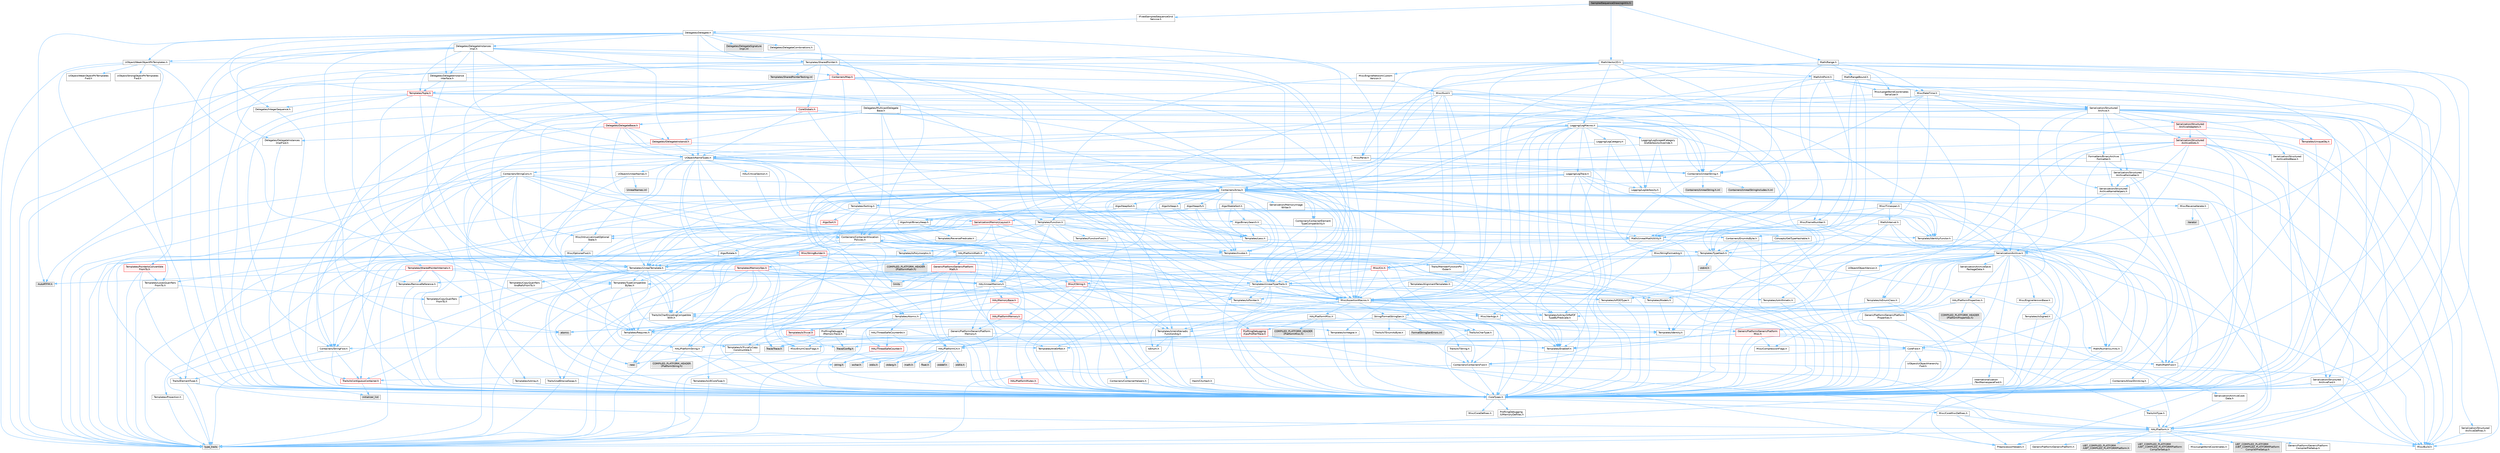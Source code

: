 digraph "SampledSequenceDrawingUtils.h"
{
 // INTERACTIVE_SVG=YES
 // LATEX_PDF_SIZE
  bgcolor="transparent";
  edge [fontname=Helvetica,fontsize=10,labelfontname=Helvetica,labelfontsize=10];
  node [fontname=Helvetica,fontsize=10,shape=box,height=0.2,width=0.4];
  Node1 [id="Node000001",label="SampledSequenceDrawingUtils.h",height=0.2,width=0.4,color="gray40", fillcolor="grey60", style="filled", fontcolor="black",tooltip=" "];
  Node1 -> Node2 [id="edge1_Node000001_Node000002",color="steelblue1",style="solid",tooltip=" "];
  Node2 [id="Node000002",label="IFixedSampledSequenceGrid\lService.h",height=0.2,width=0.4,color="grey40", fillcolor="white", style="filled",URL="$d6/dbd/IFixedSampledSequenceGridService_8h.html",tooltip=" "];
  Node2 -> Node3 [id="edge2_Node000002_Node000003",color="steelblue1",style="solid",tooltip=" "];
  Node3 [id="Node000003",label="Delegates/Delegate.h",height=0.2,width=0.4,color="grey40", fillcolor="white", style="filled",URL="$d4/d80/Delegate_8h.html",tooltip=" "];
  Node3 -> Node4 [id="edge3_Node000003_Node000004",color="steelblue1",style="solid",tooltip=" "];
  Node4 [id="Node000004",label="CoreTypes.h",height=0.2,width=0.4,color="grey40", fillcolor="white", style="filled",URL="$dc/dec/CoreTypes_8h.html",tooltip=" "];
  Node4 -> Node5 [id="edge4_Node000004_Node000005",color="steelblue1",style="solid",tooltip=" "];
  Node5 [id="Node000005",label="HAL/Platform.h",height=0.2,width=0.4,color="grey40", fillcolor="white", style="filled",URL="$d9/dd0/Platform_8h.html",tooltip=" "];
  Node5 -> Node6 [id="edge5_Node000005_Node000006",color="steelblue1",style="solid",tooltip=" "];
  Node6 [id="Node000006",label="Misc/Build.h",height=0.2,width=0.4,color="grey40", fillcolor="white", style="filled",URL="$d3/dbb/Build_8h.html",tooltip=" "];
  Node5 -> Node7 [id="edge6_Node000005_Node000007",color="steelblue1",style="solid",tooltip=" "];
  Node7 [id="Node000007",label="Misc/LargeWorldCoordinates.h",height=0.2,width=0.4,color="grey40", fillcolor="white", style="filled",URL="$d2/dcb/LargeWorldCoordinates_8h.html",tooltip=" "];
  Node5 -> Node8 [id="edge7_Node000005_Node000008",color="steelblue1",style="solid",tooltip=" "];
  Node8 [id="Node000008",label="type_traits",height=0.2,width=0.4,color="grey60", fillcolor="#E0E0E0", style="filled",tooltip=" "];
  Node5 -> Node9 [id="edge8_Node000005_Node000009",color="steelblue1",style="solid",tooltip=" "];
  Node9 [id="Node000009",label="PreprocessorHelpers.h",height=0.2,width=0.4,color="grey40", fillcolor="white", style="filled",URL="$db/ddb/PreprocessorHelpers_8h.html",tooltip=" "];
  Node5 -> Node10 [id="edge9_Node000005_Node000010",color="steelblue1",style="solid",tooltip=" "];
  Node10 [id="Node000010",label="UBT_COMPILED_PLATFORM\l/UBT_COMPILED_PLATFORMPlatform\lCompilerPreSetup.h",height=0.2,width=0.4,color="grey60", fillcolor="#E0E0E0", style="filled",tooltip=" "];
  Node5 -> Node11 [id="edge10_Node000005_Node000011",color="steelblue1",style="solid",tooltip=" "];
  Node11 [id="Node000011",label="GenericPlatform/GenericPlatform\lCompilerPreSetup.h",height=0.2,width=0.4,color="grey40", fillcolor="white", style="filled",URL="$d9/dc8/GenericPlatformCompilerPreSetup_8h.html",tooltip=" "];
  Node5 -> Node12 [id="edge11_Node000005_Node000012",color="steelblue1",style="solid",tooltip=" "];
  Node12 [id="Node000012",label="GenericPlatform/GenericPlatform.h",height=0.2,width=0.4,color="grey40", fillcolor="white", style="filled",URL="$d6/d84/GenericPlatform_8h.html",tooltip=" "];
  Node5 -> Node13 [id="edge12_Node000005_Node000013",color="steelblue1",style="solid",tooltip=" "];
  Node13 [id="Node000013",label="UBT_COMPILED_PLATFORM\l/UBT_COMPILED_PLATFORMPlatform.h",height=0.2,width=0.4,color="grey60", fillcolor="#E0E0E0", style="filled",tooltip=" "];
  Node5 -> Node14 [id="edge13_Node000005_Node000014",color="steelblue1",style="solid",tooltip=" "];
  Node14 [id="Node000014",label="UBT_COMPILED_PLATFORM\l/UBT_COMPILED_PLATFORMPlatform\lCompilerSetup.h",height=0.2,width=0.4,color="grey60", fillcolor="#E0E0E0", style="filled",tooltip=" "];
  Node4 -> Node15 [id="edge14_Node000004_Node000015",color="steelblue1",style="solid",tooltip=" "];
  Node15 [id="Node000015",label="ProfilingDebugging\l/UMemoryDefines.h",height=0.2,width=0.4,color="grey40", fillcolor="white", style="filled",URL="$d2/da2/UMemoryDefines_8h.html",tooltip=" "];
  Node4 -> Node16 [id="edge15_Node000004_Node000016",color="steelblue1",style="solid",tooltip=" "];
  Node16 [id="Node000016",label="Misc/CoreMiscDefines.h",height=0.2,width=0.4,color="grey40", fillcolor="white", style="filled",URL="$da/d38/CoreMiscDefines_8h.html",tooltip=" "];
  Node16 -> Node5 [id="edge16_Node000016_Node000005",color="steelblue1",style="solid",tooltip=" "];
  Node16 -> Node9 [id="edge17_Node000016_Node000009",color="steelblue1",style="solid",tooltip=" "];
  Node4 -> Node17 [id="edge18_Node000004_Node000017",color="steelblue1",style="solid",tooltip=" "];
  Node17 [id="Node000017",label="Misc/CoreDefines.h",height=0.2,width=0.4,color="grey40", fillcolor="white", style="filled",URL="$d3/dd2/CoreDefines_8h.html",tooltip=" "];
  Node3 -> Node18 [id="edge19_Node000003_Node000018",color="steelblue1",style="solid",tooltip=" "];
  Node18 [id="Node000018",label="Misc/AssertionMacros.h",height=0.2,width=0.4,color="grey40", fillcolor="white", style="filled",URL="$d0/dfa/AssertionMacros_8h.html",tooltip=" "];
  Node18 -> Node4 [id="edge20_Node000018_Node000004",color="steelblue1",style="solid",tooltip=" "];
  Node18 -> Node5 [id="edge21_Node000018_Node000005",color="steelblue1",style="solid",tooltip=" "];
  Node18 -> Node19 [id="edge22_Node000018_Node000019",color="steelblue1",style="solid",tooltip=" "];
  Node19 [id="Node000019",label="HAL/PlatformMisc.h",height=0.2,width=0.4,color="grey40", fillcolor="white", style="filled",URL="$d0/df5/PlatformMisc_8h.html",tooltip=" "];
  Node19 -> Node4 [id="edge23_Node000019_Node000004",color="steelblue1",style="solid",tooltip=" "];
  Node19 -> Node20 [id="edge24_Node000019_Node000020",color="steelblue1",style="solid",tooltip=" "];
  Node20 [id="Node000020",label="GenericPlatform/GenericPlatform\lMisc.h",height=0.2,width=0.4,color="red", fillcolor="#FFF0F0", style="filled",URL="$db/d9a/GenericPlatformMisc_8h.html",tooltip=" "];
  Node20 -> Node21 [id="edge25_Node000020_Node000021",color="steelblue1",style="solid",tooltip=" "];
  Node21 [id="Node000021",label="Containers/StringFwd.h",height=0.2,width=0.4,color="grey40", fillcolor="white", style="filled",URL="$df/d37/StringFwd_8h.html",tooltip=" "];
  Node21 -> Node4 [id="edge26_Node000021_Node000004",color="steelblue1",style="solid",tooltip=" "];
  Node21 -> Node22 [id="edge27_Node000021_Node000022",color="steelblue1",style="solid",tooltip=" "];
  Node22 [id="Node000022",label="Traits/ElementType.h",height=0.2,width=0.4,color="grey40", fillcolor="white", style="filled",URL="$d5/d4f/ElementType_8h.html",tooltip=" "];
  Node22 -> Node5 [id="edge28_Node000022_Node000005",color="steelblue1",style="solid",tooltip=" "];
  Node22 -> Node23 [id="edge29_Node000022_Node000023",color="steelblue1",style="solid",tooltip=" "];
  Node23 [id="Node000023",label="initializer_list",height=0.2,width=0.4,color="grey60", fillcolor="#E0E0E0", style="filled",tooltip=" "];
  Node22 -> Node8 [id="edge30_Node000022_Node000008",color="steelblue1",style="solid",tooltip=" "];
  Node21 -> Node24 [id="edge31_Node000021_Node000024",color="steelblue1",style="solid",tooltip=" "];
  Node24 [id="Node000024",label="Traits/IsContiguousContainer.h",height=0.2,width=0.4,color="red", fillcolor="#FFF0F0", style="filled",URL="$d5/d3c/IsContiguousContainer_8h.html",tooltip=" "];
  Node24 -> Node4 [id="edge32_Node000024_Node000004",color="steelblue1",style="solid",tooltip=" "];
  Node24 -> Node23 [id="edge33_Node000024_Node000023",color="steelblue1",style="solid",tooltip=" "];
  Node20 -> Node26 [id="edge34_Node000020_Node000026",color="steelblue1",style="solid",tooltip=" "];
  Node26 [id="Node000026",label="CoreFwd.h",height=0.2,width=0.4,color="grey40", fillcolor="white", style="filled",URL="$d1/d1e/CoreFwd_8h.html",tooltip=" "];
  Node26 -> Node4 [id="edge35_Node000026_Node000004",color="steelblue1",style="solid",tooltip=" "];
  Node26 -> Node27 [id="edge36_Node000026_Node000027",color="steelblue1",style="solid",tooltip=" "];
  Node27 [id="Node000027",label="Containers/ContainersFwd.h",height=0.2,width=0.4,color="grey40", fillcolor="white", style="filled",URL="$d4/d0a/ContainersFwd_8h.html",tooltip=" "];
  Node27 -> Node5 [id="edge37_Node000027_Node000005",color="steelblue1",style="solid",tooltip=" "];
  Node27 -> Node4 [id="edge38_Node000027_Node000004",color="steelblue1",style="solid",tooltip=" "];
  Node27 -> Node24 [id="edge39_Node000027_Node000024",color="steelblue1",style="solid",tooltip=" "];
  Node26 -> Node28 [id="edge40_Node000026_Node000028",color="steelblue1",style="solid",tooltip=" "];
  Node28 [id="Node000028",label="Math/MathFwd.h",height=0.2,width=0.4,color="grey40", fillcolor="white", style="filled",URL="$d2/d10/MathFwd_8h.html",tooltip=" "];
  Node28 -> Node5 [id="edge41_Node000028_Node000005",color="steelblue1",style="solid",tooltip=" "];
  Node26 -> Node29 [id="edge42_Node000026_Node000029",color="steelblue1",style="solid",tooltip=" "];
  Node29 [id="Node000029",label="UObject/UObjectHierarchy\lFwd.h",height=0.2,width=0.4,color="grey40", fillcolor="white", style="filled",URL="$d3/d13/UObjectHierarchyFwd_8h.html",tooltip=" "];
  Node20 -> Node4 [id="edge43_Node000020_Node000004",color="steelblue1",style="solid",tooltip=" "];
  Node20 -> Node31 [id="edge44_Node000020_Node000031",color="steelblue1",style="solid",tooltip=" "];
  Node31 [id="Node000031",label="HAL/PlatformCrt.h",height=0.2,width=0.4,color="grey40", fillcolor="white", style="filled",URL="$d8/d75/PlatformCrt_8h.html",tooltip=" "];
  Node31 -> Node32 [id="edge45_Node000031_Node000032",color="steelblue1",style="solid",tooltip=" "];
  Node32 [id="Node000032",label="new",height=0.2,width=0.4,color="grey60", fillcolor="#E0E0E0", style="filled",tooltip=" "];
  Node31 -> Node33 [id="edge46_Node000031_Node000033",color="steelblue1",style="solid",tooltip=" "];
  Node33 [id="Node000033",label="wchar.h",height=0.2,width=0.4,color="grey60", fillcolor="#E0E0E0", style="filled",tooltip=" "];
  Node31 -> Node34 [id="edge47_Node000031_Node000034",color="steelblue1",style="solid",tooltip=" "];
  Node34 [id="Node000034",label="stddef.h",height=0.2,width=0.4,color="grey60", fillcolor="#E0E0E0", style="filled",tooltip=" "];
  Node31 -> Node35 [id="edge48_Node000031_Node000035",color="steelblue1",style="solid",tooltip=" "];
  Node35 [id="Node000035",label="stdlib.h",height=0.2,width=0.4,color="grey60", fillcolor="#E0E0E0", style="filled",tooltip=" "];
  Node31 -> Node36 [id="edge49_Node000031_Node000036",color="steelblue1",style="solid",tooltip=" "];
  Node36 [id="Node000036",label="stdio.h",height=0.2,width=0.4,color="grey60", fillcolor="#E0E0E0", style="filled",tooltip=" "];
  Node31 -> Node37 [id="edge50_Node000031_Node000037",color="steelblue1",style="solid",tooltip=" "];
  Node37 [id="Node000037",label="stdarg.h",height=0.2,width=0.4,color="grey60", fillcolor="#E0E0E0", style="filled",tooltip=" "];
  Node31 -> Node38 [id="edge51_Node000031_Node000038",color="steelblue1",style="solid",tooltip=" "];
  Node38 [id="Node000038",label="math.h",height=0.2,width=0.4,color="grey60", fillcolor="#E0E0E0", style="filled",tooltip=" "];
  Node31 -> Node39 [id="edge52_Node000031_Node000039",color="steelblue1",style="solid",tooltip=" "];
  Node39 [id="Node000039",label="float.h",height=0.2,width=0.4,color="grey60", fillcolor="#E0E0E0", style="filled",tooltip=" "];
  Node31 -> Node40 [id="edge53_Node000031_Node000040",color="steelblue1",style="solid",tooltip=" "];
  Node40 [id="Node000040",label="string.h",height=0.2,width=0.4,color="grey60", fillcolor="#E0E0E0", style="filled",tooltip=" "];
  Node20 -> Node41 [id="edge54_Node000020_Node000041",color="steelblue1",style="solid",tooltip=" "];
  Node41 [id="Node000041",label="Math/NumericLimits.h",height=0.2,width=0.4,color="grey40", fillcolor="white", style="filled",URL="$df/d1b/NumericLimits_8h.html",tooltip=" "];
  Node41 -> Node4 [id="edge55_Node000041_Node000004",color="steelblue1",style="solid",tooltip=" "];
  Node20 -> Node42 [id="edge56_Node000020_Node000042",color="steelblue1",style="solid",tooltip=" "];
  Node42 [id="Node000042",label="Misc/CompressionFlags.h",height=0.2,width=0.4,color="grey40", fillcolor="white", style="filled",URL="$d9/d76/CompressionFlags_8h.html",tooltip=" "];
  Node20 -> Node43 [id="edge57_Node000020_Node000043",color="steelblue1",style="solid",tooltip=" "];
  Node43 [id="Node000043",label="Misc/EnumClassFlags.h",height=0.2,width=0.4,color="grey40", fillcolor="white", style="filled",URL="$d8/de7/EnumClassFlags_8h.html",tooltip=" "];
  Node19 -> Node46 [id="edge58_Node000019_Node000046",color="steelblue1",style="solid",tooltip=" "];
  Node46 [id="Node000046",label="COMPILED_PLATFORM_HEADER\l(PlatformMisc.h)",height=0.2,width=0.4,color="grey60", fillcolor="#E0E0E0", style="filled",tooltip=" "];
  Node19 -> Node47 [id="edge59_Node000019_Node000047",color="steelblue1",style="solid",tooltip=" "];
  Node47 [id="Node000047",label="ProfilingDebugging\l/CpuProfilerTrace.h",height=0.2,width=0.4,color="red", fillcolor="#FFF0F0", style="filled",URL="$da/dcb/CpuProfilerTrace_8h.html",tooltip=" "];
  Node47 -> Node4 [id="edge60_Node000047_Node000004",color="steelblue1",style="solid",tooltip=" "];
  Node47 -> Node27 [id="edge61_Node000047_Node000027",color="steelblue1",style="solid",tooltip=" "];
  Node47 -> Node9 [id="edge62_Node000047_Node000009",color="steelblue1",style="solid",tooltip=" "];
  Node47 -> Node6 [id="edge63_Node000047_Node000006",color="steelblue1",style="solid",tooltip=" "];
  Node47 -> Node51 [id="edge64_Node000047_Node000051",color="steelblue1",style="solid",tooltip=" "];
  Node51 [id="Node000051",label="Trace/Config.h",height=0.2,width=0.4,color="grey60", fillcolor="#E0E0E0", style="filled",tooltip=" "];
  Node47 -> Node54 [id="edge65_Node000047_Node000054",color="steelblue1",style="solid",tooltip=" "];
  Node54 [id="Node000054",label="Trace/Trace.h",height=0.2,width=0.4,color="grey60", fillcolor="#E0E0E0", style="filled",tooltip=" "];
  Node18 -> Node9 [id="edge66_Node000018_Node000009",color="steelblue1",style="solid",tooltip=" "];
  Node18 -> Node55 [id="edge67_Node000018_Node000055",color="steelblue1",style="solid",tooltip=" "];
  Node55 [id="Node000055",label="Templates/EnableIf.h",height=0.2,width=0.4,color="grey40", fillcolor="white", style="filled",URL="$d7/d60/EnableIf_8h.html",tooltip=" "];
  Node55 -> Node4 [id="edge68_Node000055_Node000004",color="steelblue1",style="solid",tooltip=" "];
  Node18 -> Node56 [id="edge69_Node000018_Node000056",color="steelblue1",style="solid",tooltip=" "];
  Node56 [id="Node000056",label="Templates/IsArrayOrRefOf\lTypeByPredicate.h",height=0.2,width=0.4,color="grey40", fillcolor="white", style="filled",URL="$d6/da1/IsArrayOrRefOfTypeByPredicate_8h.html",tooltip=" "];
  Node56 -> Node4 [id="edge70_Node000056_Node000004",color="steelblue1",style="solid",tooltip=" "];
  Node18 -> Node57 [id="edge71_Node000018_Node000057",color="steelblue1",style="solid",tooltip=" "];
  Node57 [id="Node000057",label="Templates/IsValidVariadic\lFunctionArg.h",height=0.2,width=0.4,color="grey40", fillcolor="white", style="filled",URL="$d0/dc8/IsValidVariadicFunctionArg_8h.html",tooltip=" "];
  Node57 -> Node4 [id="edge72_Node000057_Node000004",color="steelblue1",style="solid",tooltip=" "];
  Node57 -> Node58 [id="edge73_Node000057_Node000058",color="steelblue1",style="solid",tooltip=" "];
  Node58 [id="Node000058",label="IsEnum.h",height=0.2,width=0.4,color="grey40", fillcolor="white", style="filled",URL="$d4/de5/IsEnum_8h.html",tooltip=" "];
  Node57 -> Node8 [id="edge74_Node000057_Node000008",color="steelblue1",style="solid",tooltip=" "];
  Node18 -> Node59 [id="edge75_Node000018_Node000059",color="steelblue1",style="solid",tooltip=" "];
  Node59 [id="Node000059",label="Traits/IsCharEncodingCompatible\lWith.h",height=0.2,width=0.4,color="grey40", fillcolor="white", style="filled",URL="$df/dd1/IsCharEncodingCompatibleWith_8h.html",tooltip=" "];
  Node59 -> Node8 [id="edge76_Node000059_Node000008",color="steelblue1",style="solid",tooltip=" "];
  Node59 -> Node60 [id="edge77_Node000059_Node000060",color="steelblue1",style="solid",tooltip=" "];
  Node60 [id="Node000060",label="Traits/IsCharType.h",height=0.2,width=0.4,color="grey40", fillcolor="white", style="filled",URL="$db/d51/IsCharType_8h.html",tooltip=" "];
  Node60 -> Node4 [id="edge78_Node000060_Node000004",color="steelblue1",style="solid",tooltip=" "];
  Node18 -> Node61 [id="edge79_Node000018_Node000061",color="steelblue1",style="solid",tooltip=" "];
  Node61 [id="Node000061",label="Misc/VarArgs.h",height=0.2,width=0.4,color="grey40", fillcolor="white", style="filled",URL="$d5/d6f/VarArgs_8h.html",tooltip=" "];
  Node61 -> Node4 [id="edge80_Node000061_Node000004",color="steelblue1",style="solid",tooltip=" "];
  Node18 -> Node62 [id="edge81_Node000018_Node000062",color="steelblue1",style="solid",tooltip=" "];
  Node62 [id="Node000062",label="String/FormatStringSan.h",height=0.2,width=0.4,color="grey40", fillcolor="white", style="filled",URL="$d3/d8b/FormatStringSan_8h.html",tooltip=" "];
  Node62 -> Node8 [id="edge82_Node000062_Node000008",color="steelblue1",style="solid",tooltip=" "];
  Node62 -> Node4 [id="edge83_Node000062_Node000004",color="steelblue1",style="solid",tooltip=" "];
  Node62 -> Node63 [id="edge84_Node000062_Node000063",color="steelblue1",style="solid",tooltip=" "];
  Node63 [id="Node000063",label="Templates/Requires.h",height=0.2,width=0.4,color="grey40", fillcolor="white", style="filled",URL="$dc/d96/Requires_8h.html",tooltip=" "];
  Node63 -> Node55 [id="edge85_Node000063_Node000055",color="steelblue1",style="solid",tooltip=" "];
  Node63 -> Node8 [id="edge86_Node000063_Node000008",color="steelblue1",style="solid",tooltip=" "];
  Node62 -> Node64 [id="edge87_Node000062_Node000064",color="steelblue1",style="solid",tooltip=" "];
  Node64 [id="Node000064",label="Templates/Identity.h",height=0.2,width=0.4,color="grey40", fillcolor="white", style="filled",URL="$d0/dd5/Identity_8h.html",tooltip=" "];
  Node62 -> Node57 [id="edge88_Node000062_Node000057",color="steelblue1",style="solid",tooltip=" "];
  Node62 -> Node60 [id="edge89_Node000062_Node000060",color="steelblue1",style="solid",tooltip=" "];
  Node62 -> Node65 [id="edge90_Node000062_Node000065",color="steelblue1",style="solid",tooltip=" "];
  Node65 [id="Node000065",label="Traits/IsTEnumAsByte.h",height=0.2,width=0.4,color="grey40", fillcolor="white", style="filled",URL="$d1/de6/IsTEnumAsByte_8h.html",tooltip=" "];
  Node62 -> Node66 [id="edge91_Node000062_Node000066",color="steelblue1",style="solid",tooltip=" "];
  Node66 [id="Node000066",label="Traits/IsTString.h",height=0.2,width=0.4,color="grey40", fillcolor="white", style="filled",URL="$d0/df8/IsTString_8h.html",tooltip=" "];
  Node66 -> Node27 [id="edge92_Node000066_Node000027",color="steelblue1",style="solid",tooltip=" "];
  Node62 -> Node27 [id="edge93_Node000062_Node000027",color="steelblue1",style="solid",tooltip=" "];
  Node62 -> Node67 [id="edge94_Node000062_Node000067",color="steelblue1",style="solid",tooltip=" "];
  Node67 [id="Node000067",label="FormatStringSanErrors.inl",height=0.2,width=0.4,color="grey60", fillcolor="#E0E0E0", style="filled",tooltip=" "];
  Node18 -> Node68 [id="edge95_Node000018_Node000068",color="steelblue1",style="solid",tooltip=" "];
  Node68 [id="Node000068",label="atomic",height=0.2,width=0.4,color="grey60", fillcolor="#E0E0E0", style="filled",tooltip=" "];
  Node3 -> Node69 [id="edge96_Node000003_Node000069",color="steelblue1",style="solid",tooltip=" "];
  Node69 [id="Node000069",label="UObject/NameTypes.h",height=0.2,width=0.4,color="grey40", fillcolor="white", style="filled",URL="$d6/d35/NameTypes_8h.html",tooltip=" "];
  Node69 -> Node4 [id="edge97_Node000069_Node000004",color="steelblue1",style="solid",tooltip=" "];
  Node69 -> Node18 [id="edge98_Node000069_Node000018",color="steelblue1",style="solid",tooltip=" "];
  Node69 -> Node70 [id="edge99_Node000069_Node000070",color="steelblue1",style="solid",tooltip=" "];
  Node70 [id="Node000070",label="HAL/UnrealMemory.h",height=0.2,width=0.4,color="grey40", fillcolor="white", style="filled",URL="$d9/d96/UnrealMemory_8h.html",tooltip=" "];
  Node70 -> Node4 [id="edge100_Node000070_Node000004",color="steelblue1",style="solid",tooltip=" "];
  Node70 -> Node71 [id="edge101_Node000070_Node000071",color="steelblue1",style="solid",tooltip=" "];
  Node71 [id="Node000071",label="GenericPlatform/GenericPlatform\lMemory.h",height=0.2,width=0.4,color="grey40", fillcolor="white", style="filled",URL="$dd/d22/GenericPlatformMemory_8h.html",tooltip=" "];
  Node71 -> Node26 [id="edge102_Node000071_Node000026",color="steelblue1",style="solid",tooltip=" "];
  Node71 -> Node4 [id="edge103_Node000071_Node000004",color="steelblue1",style="solid",tooltip=" "];
  Node71 -> Node72 [id="edge104_Node000071_Node000072",color="steelblue1",style="solid",tooltip=" "];
  Node72 [id="Node000072",label="HAL/PlatformString.h",height=0.2,width=0.4,color="grey40", fillcolor="white", style="filled",URL="$db/db5/PlatformString_8h.html",tooltip=" "];
  Node72 -> Node4 [id="edge105_Node000072_Node000004",color="steelblue1",style="solid",tooltip=" "];
  Node72 -> Node73 [id="edge106_Node000072_Node000073",color="steelblue1",style="solid",tooltip=" "];
  Node73 [id="Node000073",label="COMPILED_PLATFORM_HEADER\l(PlatformString.h)",height=0.2,width=0.4,color="grey60", fillcolor="#E0E0E0", style="filled",tooltip=" "];
  Node71 -> Node40 [id="edge107_Node000071_Node000040",color="steelblue1",style="solid",tooltip=" "];
  Node71 -> Node33 [id="edge108_Node000071_Node000033",color="steelblue1",style="solid",tooltip=" "];
  Node70 -> Node74 [id="edge109_Node000070_Node000074",color="steelblue1",style="solid",tooltip=" "];
  Node74 [id="Node000074",label="HAL/MemoryBase.h",height=0.2,width=0.4,color="red", fillcolor="#FFF0F0", style="filled",URL="$d6/d9f/MemoryBase_8h.html",tooltip=" "];
  Node74 -> Node4 [id="edge110_Node000074_Node000004",color="steelblue1",style="solid",tooltip=" "];
  Node74 -> Node31 [id="edge111_Node000074_Node000031",color="steelblue1",style="solid",tooltip=" "];
  Node74 -> Node78 [id="edge112_Node000074_Node000078",color="steelblue1",style="solid",tooltip=" "];
  Node78 [id="Node000078",label="Templates/Atomic.h",height=0.2,width=0.4,color="grey40", fillcolor="white", style="filled",URL="$d3/d91/Atomic_8h.html",tooltip=" "];
  Node78 -> Node79 [id="edge113_Node000078_Node000079",color="steelblue1",style="solid",tooltip=" "];
  Node79 [id="Node000079",label="HAL/ThreadSafeCounter.h",height=0.2,width=0.4,color="red", fillcolor="#FFF0F0", style="filled",URL="$dc/dc9/ThreadSafeCounter_8h.html",tooltip=" "];
  Node79 -> Node4 [id="edge114_Node000079_Node000004",color="steelblue1",style="solid",tooltip=" "];
  Node78 -> Node80 [id="edge115_Node000078_Node000080",color="steelblue1",style="solid",tooltip=" "];
  Node80 [id="Node000080",label="HAL/ThreadSafeCounter64.h",height=0.2,width=0.4,color="grey40", fillcolor="white", style="filled",URL="$d0/d12/ThreadSafeCounter64_8h.html",tooltip=" "];
  Node80 -> Node4 [id="edge116_Node000080_Node000004",color="steelblue1",style="solid",tooltip=" "];
  Node80 -> Node79 [id="edge117_Node000080_Node000079",color="steelblue1",style="solid",tooltip=" "];
  Node78 -> Node81 [id="edge118_Node000078_Node000081",color="steelblue1",style="solid",tooltip=" "];
  Node81 [id="Node000081",label="Templates/IsIntegral.h",height=0.2,width=0.4,color="grey40", fillcolor="white", style="filled",URL="$da/d64/IsIntegral_8h.html",tooltip=" "];
  Node81 -> Node4 [id="edge119_Node000081_Node000004",color="steelblue1",style="solid",tooltip=" "];
  Node78 -> Node82 [id="edge120_Node000078_Node000082",color="steelblue1",style="solid",tooltip=" "];
  Node82 [id="Node000082",label="Templates/IsTrivial.h",height=0.2,width=0.4,color="red", fillcolor="#FFF0F0", style="filled",URL="$da/d4c/IsTrivial_8h.html",tooltip=" "];
  Node82 -> Node83 [id="edge121_Node000082_Node000083",color="steelblue1",style="solid",tooltip=" "];
  Node83 [id="Node000083",label="Templates/AndOrNot.h",height=0.2,width=0.4,color="grey40", fillcolor="white", style="filled",URL="$db/d0a/AndOrNot_8h.html",tooltip=" "];
  Node83 -> Node4 [id="edge122_Node000083_Node000004",color="steelblue1",style="solid",tooltip=" "];
  Node82 -> Node84 [id="edge123_Node000082_Node000084",color="steelblue1",style="solid",tooltip=" "];
  Node84 [id="Node000084",label="Templates/IsTriviallyCopy\lConstructible.h",height=0.2,width=0.4,color="grey40", fillcolor="white", style="filled",URL="$d3/d78/IsTriviallyCopyConstructible_8h.html",tooltip=" "];
  Node84 -> Node4 [id="edge124_Node000084_Node000004",color="steelblue1",style="solid",tooltip=" "];
  Node84 -> Node8 [id="edge125_Node000084_Node000008",color="steelblue1",style="solid",tooltip=" "];
  Node82 -> Node8 [id="edge126_Node000082_Node000008",color="steelblue1",style="solid",tooltip=" "];
  Node78 -> Node86 [id="edge127_Node000078_Node000086",color="steelblue1",style="solid",tooltip=" "];
  Node86 [id="Node000086",label="Traits/IntType.h",height=0.2,width=0.4,color="grey40", fillcolor="white", style="filled",URL="$d7/deb/IntType_8h.html",tooltip=" "];
  Node86 -> Node5 [id="edge128_Node000086_Node000005",color="steelblue1",style="solid",tooltip=" "];
  Node78 -> Node68 [id="edge129_Node000078_Node000068",color="steelblue1",style="solid",tooltip=" "];
  Node70 -> Node87 [id="edge130_Node000070_Node000087",color="steelblue1",style="solid",tooltip=" "];
  Node87 [id="Node000087",label="HAL/PlatformMemory.h",height=0.2,width=0.4,color="red", fillcolor="#FFF0F0", style="filled",URL="$de/d68/PlatformMemory_8h.html",tooltip=" "];
  Node87 -> Node4 [id="edge131_Node000087_Node000004",color="steelblue1",style="solid",tooltip=" "];
  Node87 -> Node71 [id="edge132_Node000087_Node000071",color="steelblue1",style="solid",tooltip=" "];
  Node70 -> Node89 [id="edge133_Node000070_Node000089",color="steelblue1",style="solid",tooltip=" "];
  Node89 [id="Node000089",label="ProfilingDebugging\l/MemoryTrace.h",height=0.2,width=0.4,color="grey40", fillcolor="white", style="filled",URL="$da/dd7/MemoryTrace_8h.html",tooltip=" "];
  Node89 -> Node5 [id="edge134_Node000089_Node000005",color="steelblue1",style="solid",tooltip=" "];
  Node89 -> Node43 [id="edge135_Node000089_Node000043",color="steelblue1",style="solid",tooltip=" "];
  Node89 -> Node51 [id="edge136_Node000089_Node000051",color="steelblue1",style="solid",tooltip=" "];
  Node89 -> Node54 [id="edge137_Node000089_Node000054",color="steelblue1",style="solid",tooltip=" "];
  Node70 -> Node90 [id="edge138_Node000070_Node000090",color="steelblue1",style="solid",tooltip=" "];
  Node90 [id="Node000090",label="Templates/IsPointer.h",height=0.2,width=0.4,color="grey40", fillcolor="white", style="filled",URL="$d7/d05/IsPointer_8h.html",tooltip=" "];
  Node90 -> Node4 [id="edge139_Node000090_Node000004",color="steelblue1",style="solid",tooltip=" "];
  Node69 -> Node91 [id="edge140_Node000069_Node000091",color="steelblue1",style="solid",tooltip=" "];
  Node91 [id="Node000091",label="Templates/UnrealTypeTraits.h",height=0.2,width=0.4,color="grey40", fillcolor="white", style="filled",URL="$d2/d2d/UnrealTypeTraits_8h.html",tooltip=" "];
  Node91 -> Node4 [id="edge141_Node000091_Node000004",color="steelblue1",style="solid",tooltip=" "];
  Node91 -> Node90 [id="edge142_Node000091_Node000090",color="steelblue1",style="solid",tooltip=" "];
  Node91 -> Node18 [id="edge143_Node000091_Node000018",color="steelblue1",style="solid",tooltip=" "];
  Node91 -> Node83 [id="edge144_Node000091_Node000083",color="steelblue1",style="solid",tooltip=" "];
  Node91 -> Node55 [id="edge145_Node000091_Node000055",color="steelblue1",style="solid",tooltip=" "];
  Node91 -> Node92 [id="edge146_Node000091_Node000092",color="steelblue1",style="solid",tooltip=" "];
  Node92 [id="Node000092",label="Templates/IsArithmetic.h",height=0.2,width=0.4,color="grey40", fillcolor="white", style="filled",URL="$d2/d5d/IsArithmetic_8h.html",tooltip=" "];
  Node92 -> Node4 [id="edge147_Node000092_Node000004",color="steelblue1",style="solid",tooltip=" "];
  Node91 -> Node58 [id="edge148_Node000091_Node000058",color="steelblue1",style="solid",tooltip=" "];
  Node91 -> Node93 [id="edge149_Node000091_Node000093",color="steelblue1",style="solid",tooltip=" "];
  Node93 [id="Node000093",label="Templates/Models.h",height=0.2,width=0.4,color="grey40", fillcolor="white", style="filled",URL="$d3/d0c/Models_8h.html",tooltip=" "];
  Node93 -> Node64 [id="edge150_Node000093_Node000064",color="steelblue1",style="solid",tooltip=" "];
  Node91 -> Node94 [id="edge151_Node000091_Node000094",color="steelblue1",style="solid",tooltip=" "];
  Node94 [id="Node000094",label="Templates/IsPODType.h",height=0.2,width=0.4,color="grey40", fillcolor="white", style="filled",URL="$d7/db1/IsPODType_8h.html",tooltip=" "];
  Node94 -> Node4 [id="edge152_Node000094_Node000004",color="steelblue1",style="solid",tooltip=" "];
  Node91 -> Node95 [id="edge153_Node000091_Node000095",color="steelblue1",style="solid",tooltip=" "];
  Node95 [id="Node000095",label="Templates/IsUECoreType.h",height=0.2,width=0.4,color="grey40", fillcolor="white", style="filled",URL="$d1/db8/IsUECoreType_8h.html",tooltip=" "];
  Node95 -> Node4 [id="edge154_Node000095_Node000004",color="steelblue1",style="solid",tooltip=" "];
  Node95 -> Node8 [id="edge155_Node000095_Node000008",color="steelblue1",style="solid",tooltip=" "];
  Node91 -> Node84 [id="edge156_Node000091_Node000084",color="steelblue1",style="solid",tooltip=" "];
  Node69 -> Node96 [id="edge157_Node000069_Node000096",color="steelblue1",style="solid",tooltip=" "];
  Node96 [id="Node000096",label="Templates/UnrealTemplate.h",height=0.2,width=0.4,color="grey40", fillcolor="white", style="filled",URL="$d4/d24/UnrealTemplate_8h.html",tooltip=" "];
  Node96 -> Node4 [id="edge158_Node000096_Node000004",color="steelblue1",style="solid",tooltip=" "];
  Node96 -> Node90 [id="edge159_Node000096_Node000090",color="steelblue1",style="solid",tooltip=" "];
  Node96 -> Node70 [id="edge160_Node000096_Node000070",color="steelblue1",style="solid",tooltip=" "];
  Node96 -> Node97 [id="edge161_Node000096_Node000097",color="steelblue1",style="solid",tooltip=" "];
  Node97 [id="Node000097",label="Templates/CopyQualifiers\lAndRefsFromTo.h",height=0.2,width=0.4,color="grey40", fillcolor="white", style="filled",URL="$d3/db3/CopyQualifiersAndRefsFromTo_8h.html",tooltip=" "];
  Node97 -> Node98 [id="edge162_Node000097_Node000098",color="steelblue1",style="solid",tooltip=" "];
  Node98 [id="Node000098",label="Templates/CopyQualifiers\lFromTo.h",height=0.2,width=0.4,color="grey40", fillcolor="white", style="filled",URL="$d5/db4/CopyQualifiersFromTo_8h.html",tooltip=" "];
  Node96 -> Node91 [id="edge163_Node000096_Node000091",color="steelblue1",style="solid",tooltip=" "];
  Node96 -> Node99 [id="edge164_Node000096_Node000099",color="steelblue1",style="solid",tooltip=" "];
  Node99 [id="Node000099",label="Templates/RemoveReference.h",height=0.2,width=0.4,color="grey40", fillcolor="white", style="filled",URL="$da/dbe/RemoveReference_8h.html",tooltip=" "];
  Node99 -> Node4 [id="edge165_Node000099_Node000004",color="steelblue1",style="solid",tooltip=" "];
  Node96 -> Node63 [id="edge166_Node000096_Node000063",color="steelblue1",style="solid",tooltip=" "];
  Node96 -> Node100 [id="edge167_Node000096_Node000100",color="steelblue1",style="solid",tooltip=" "];
  Node100 [id="Node000100",label="Templates/TypeCompatible\lBytes.h",height=0.2,width=0.4,color="grey40", fillcolor="white", style="filled",URL="$df/d0a/TypeCompatibleBytes_8h.html",tooltip=" "];
  Node100 -> Node4 [id="edge168_Node000100_Node000004",color="steelblue1",style="solid",tooltip=" "];
  Node100 -> Node40 [id="edge169_Node000100_Node000040",color="steelblue1",style="solid",tooltip=" "];
  Node100 -> Node32 [id="edge170_Node000100_Node000032",color="steelblue1",style="solid",tooltip=" "];
  Node100 -> Node8 [id="edge171_Node000100_Node000008",color="steelblue1",style="solid",tooltip=" "];
  Node96 -> Node64 [id="edge172_Node000096_Node000064",color="steelblue1",style="solid",tooltip=" "];
  Node96 -> Node24 [id="edge173_Node000096_Node000024",color="steelblue1",style="solid",tooltip=" "];
  Node96 -> Node101 [id="edge174_Node000096_Node000101",color="steelblue1",style="solid",tooltip=" "];
  Node101 [id="Node000101",label="Traits/UseBitwiseSwap.h",height=0.2,width=0.4,color="grey40", fillcolor="white", style="filled",URL="$db/df3/UseBitwiseSwap_8h.html",tooltip=" "];
  Node101 -> Node4 [id="edge175_Node000101_Node000004",color="steelblue1",style="solid",tooltip=" "];
  Node101 -> Node8 [id="edge176_Node000101_Node000008",color="steelblue1",style="solid",tooltip=" "];
  Node96 -> Node8 [id="edge177_Node000096_Node000008",color="steelblue1",style="solid",tooltip=" "];
  Node69 -> Node102 [id="edge178_Node000069_Node000102",color="steelblue1",style="solid",tooltip=" "];
  Node102 [id="Node000102",label="Containers/UnrealString.h",height=0.2,width=0.4,color="grey40", fillcolor="white", style="filled",URL="$d5/dba/UnrealString_8h.html",tooltip=" "];
  Node102 -> Node103 [id="edge179_Node000102_Node000103",color="steelblue1",style="solid",tooltip=" "];
  Node103 [id="Node000103",label="Containers/UnrealStringIncludes.h.inl",height=0.2,width=0.4,color="grey60", fillcolor="#E0E0E0", style="filled",tooltip=" "];
  Node102 -> Node104 [id="edge180_Node000102_Node000104",color="steelblue1",style="solid",tooltip=" "];
  Node104 [id="Node000104",label="Containers/UnrealString.h.inl",height=0.2,width=0.4,color="grey60", fillcolor="#E0E0E0", style="filled",tooltip=" "];
  Node102 -> Node105 [id="edge181_Node000102_Node000105",color="steelblue1",style="solid",tooltip=" "];
  Node105 [id="Node000105",label="Misc/StringFormatArg.h",height=0.2,width=0.4,color="grey40", fillcolor="white", style="filled",URL="$d2/d16/StringFormatArg_8h.html",tooltip=" "];
  Node105 -> Node27 [id="edge182_Node000105_Node000027",color="steelblue1",style="solid",tooltip=" "];
  Node69 -> Node106 [id="edge183_Node000069_Node000106",color="steelblue1",style="solid",tooltip=" "];
  Node106 [id="Node000106",label="HAL/CriticalSection.h",height=0.2,width=0.4,color="grey40", fillcolor="white", style="filled",URL="$d6/d90/CriticalSection_8h.html",tooltip=" "];
  Node106 -> Node107 [id="edge184_Node000106_Node000107",color="steelblue1",style="solid",tooltip=" "];
  Node107 [id="Node000107",label="HAL/PlatformMutex.h",height=0.2,width=0.4,color="red", fillcolor="#FFF0F0", style="filled",URL="$d9/d0b/PlatformMutex_8h.html",tooltip=" "];
  Node107 -> Node4 [id="edge185_Node000107_Node000004",color="steelblue1",style="solid",tooltip=" "];
  Node69 -> Node109 [id="edge186_Node000069_Node000109",color="steelblue1",style="solid",tooltip=" "];
  Node109 [id="Node000109",label="Containers/StringConv.h",height=0.2,width=0.4,color="grey40", fillcolor="white", style="filled",URL="$d3/ddf/StringConv_8h.html",tooltip=" "];
  Node109 -> Node4 [id="edge187_Node000109_Node000004",color="steelblue1",style="solid",tooltip=" "];
  Node109 -> Node18 [id="edge188_Node000109_Node000018",color="steelblue1",style="solid",tooltip=" "];
  Node109 -> Node110 [id="edge189_Node000109_Node000110",color="steelblue1",style="solid",tooltip=" "];
  Node110 [id="Node000110",label="Containers/ContainerAllocation\lPolicies.h",height=0.2,width=0.4,color="grey40", fillcolor="white", style="filled",URL="$d7/dff/ContainerAllocationPolicies_8h.html",tooltip=" "];
  Node110 -> Node4 [id="edge190_Node000110_Node000004",color="steelblue1",style="solid",tooltip=" "];
  Node110 -> Node111 [id="edge191_Node000110_Node000111",color="steelblue1",style="solid",tooltip=" "];
  Node111 [id="Node000111",label="Containers/ContainerHelpers.h",height=0.2,width=0.4,color="grey40", fillcolor="white", style="filled",URL="$d7/d33/ContainerHelpers_8h.html",tooltip=" "];
  Node111 -> Node4 [id="edge192_Node000111_Node000004",color="steelblue1",style="solid",tooltip=" "];
  Node110 -> Node110 [id="edge193_Node000110_Node000110",color="steelblue1",style="solid",tooltip=" "];
  Node110 -> Node112 [id="edge194_Node000110_Node000112",color="steelblue1",style="solid",tooltip=" "];
  Node112 [id="Node000112",label="HAL/PlatformMath.h",height=0.2,width=0.4,color="grey40", fillcolor="white", style="filled",URL="$dc/d53/PlatformMath_8h.html",tooltip=" "];
  Node112 -> Node4 [id="edge195_Node000112_Node000004",color="steelblue1",style="solid",tooltip=" "];
  Node112 -> Node113 [id="edge196_Node000112_Node000113",color="steelblue1",style="solid",tooltip=" "];
  Node113 [id="Node000113",label="GenericPlatform/GenericPlatform\lMath.h",height=0.2,width=0.4,color="red", fillcolor="#FFF0F0", style="filled",URL="$d5/d79/GenericPlatformMath_8h.html",tooltip=" "];
  Node113 -> Node4 [id="edge197_Node000113_Node000004",color="steelblue1",style="solid",tooltip=" "];
  Node113 -> Node27 [id="edge198_Node000113_Node000027",color="steelblue1",style="solid",tooltip=" "];
  Node113 -> Node31 [id="edge199_Node000113_Node000031",color="steelblue1",style="solid",tooltip=" "];
  Node113 -> Node83 [id="edge200_Node000113_Node000083",color="steelblue1",style="solid",tooltip=" "];
  Node113 -> Node91 [id="edge201_Node000113_Node000091",color="steelblue1",style="solid",tooltip=" "];
  Node113 -> Node63 [id="edge202_Node000113_Node000063",color="steelblue1",style="solid",tooltip=" "];
  Node113 -> Node100 [id="edge203_Node000113_Node000100",color="steelblue1",style="solid",tooltip=" "];
  Node113 -> Node118 [id="edge204_Node000113_Node000118",color="steelblue1",style="solid",tooltip=" "];
  Node118 [id="Node000118",label="limits",height=0.2,width=0.4,color="grey60", fillcolor="#E0E0E0", style="filled",tooltip=" "];
  Node113 -> Node8 [id="edge205_Node000113_Node000008",color="steelblue1",style="solid",tooltip=" "];
  Node112 -> Node119 [id="edge206_Node000112_Node000119",color="steelblue1",style="solid",tooltip=" "];
  Node119 [id="Node000119",label="COMPILED_PLATFORM_HEADER\l(PlatformMath.h)",height=0.2,width=0.4,color="grey60", fillcolor="#E0E0E0", style="filled",tooltip=" "];
  Node110 -> Node70 [id="edge207_Node000110_Node000070",color="steelblue1",style="solid",tooltip=" "];
  Node110 -> Node41 [id="edge208_Node000110_Node000041",color="steelblue1",style="solid",tooltip=" "];
  Node110 -> Node18 [id="edge209_Node000110_Node000018",color="steelblue1",style="solid",tooltip=" "];
  Node110 -> Node120 [id="edge210_Node000110_Node000120",color="steelblue1",style="solid",tooltip=" "];
  Node120 [id="Node000120",label="Templates/IsPolymorphic.h",height=0.2,width=0.4,color="grey40", fillcolor="white", style="filled",URL="$dc/d20/IsPolymorphic_8h.html",tooltip=" "];
  Node110 -> Node121 [id="edge211_Node000110_Node000121",color="steelblue1",style="solid",tooltip=" "];
  Node121 [id="Node000121",label="Templates/MemoryOps.h",height=0.2,width=0.4,color="red", fillcolor="#FFF0F0", style="filled",URL="$db/dea/MemoryOps_8h.html",tooltip=" "];
  Node121 -> Node4 [id="edge212_Node000121_Node000004",color="steelblue1",style="solid",tooltip=" "];
  Node121 -> Node70 [id="edge213_Node000121_Node000070",color="steelblue1",style="solid",tooltip=" "];
  Node121 -> Node84 [id="edge214_Node000121_Node000084",color="steelblue1",style="solid",tooltip=" "];
  Node121 -> Node63 [id="edge215_Node000121_Node000063",color="steelblue1",style="solid",tooltip=" "];
  Node121 -> Node91 [id="edge216_Node000121_Node000091",color="steelblue1",style="solid",tooltip=" "];
  Node121 -> Node101 [id="edge217_Node000121_Node000101",color="steelblue1",style="solid",tooltip=" "];
  Node121 -> Node32 [id="edge218_Node000121_Node000032",color="steelblue1",style="solid",tooltip=" "];
  Node121 -> Node8 [id="edge219_Node000121_Node000008",color="steelblue1",style="solid",tooltip=" "];
  Node110 -> Node100 [id="edge220_Node000110_Node000100",color="steelblue1",style="solid",tooltip=" "];
  Node110 -> Node8 [id="edge221_Node000110_Node000008",color="steelblue1",style="solid",tooltip=" "];
  Node109 -> Node122 [id="edge222_Node000109_Node000122",color="steelblue1",style="solid",tooltip=" "];
  Node122 [id="Node000122",label="Containers/Array.h",height=0.2,width=0.4,color="grey40", fillcolor="white", style="filled",URL="$df/dd0/Array_8h.html",tooltip=" "];
  Node122 -> Node4 [id="edge223_Node000122_Node000004",color="steelblue1",style="solid",tooltip=" "];
  Node122 -> Node18 [id="edge224_Node000122_Node000018",color="steelblue1",style="solid",tooltip=" "];
  Node122 -> Node123 [id="edge225_Node000122_Node000123",color="steelblue1",style="solid",tooltip=" "];
  Node123 [id="Node000123",label="Misc/IntrusiveUnsetOptional\lState.h",height=0.2,width=0.4,color="grey40", fillcolor="white", style="filled",URL="$d2/d0a/IntrusiveUnsetOptionalState_8h.html",tooltip=" "];
  Node123 -> Node124 [id="edge226_Node000123_Node000124",color="steelblue1",style="solid",tooltip=" "];
  Node124 [id="Node000124",label="Misc/OptionalFwd.h",height=0.2,width=0.4,color="grey40", fillcolor="white", style="filled",URL="$dc/d50/OptionalFwd_8h.html",tooltip=" "];
  Node122 -> Node125 [id="edge227_Node000122_Node000125",color="steelblue1",style="solid",tooltip=" "];
  Node125 [id="Node000125",label="Misc/ReverseIterate.h",height=0.2,width=0.4,color="grey40", fillcolor="white", style="filled",URL="$db/de3/ReverseIterate_8h.html",tooltip=" "];
  Node125 -> Node5 [id="edge228_Node000125_Node000005",color="steelblue1",style="solid",tooltip=" "];
  Node125 -> Node126 [id="edge229_Node000125_Node000126",color="steelblue1",style="solid",tooltip=" "];
  Node126 [id="Node000126",label="iterator",height=0.2,width=0.4,color="grey60", fillcolor="#E0E0E0", style="filled",tooltip=" "];
  Node122 -> Node70 [id="edge230_Node000122_Node000070",color="steelblue1",style="solid",tooltip=" "];
  Node122 -> Node91 [id="edge231_Node000122_Node000091",color="steelblue1",style="solid",tooltip=" "];
  Node122 -> Node96 [id="edge232_Node000122_Node000096",color="steelblue1",style="solid",tooltip=" "];
  Node122 -> Node127 [id="edge233_Node000122_Node000127",color="steelblue1",style="solid",tooltip=" "];
  Node127 [id="Node000127",label="Containers/AllowShrinking.h",height=0.2,width=0.4,color="grey40", fillcolor="white", style="filled",URL="$d7/d1a/AllowShrinking_8h.html",tooltip=" "];
  Node127 -> Node4 [id="edge234_Node000127_Node000004",color="steelblue1",style="solid",tooltip=" "];
  Node122 -> Node110 [id="edge235_Node000122_Node000110",color="steelblue1",style="solid",tooltip=" "];
  Node122 -> Node128 [id="edge236_Node000122_Node000128",color="steelblue1",style="solid",tooltip=" "];
  Node128 [id="Node000128",label="Containers/ContainerElement\lTypeCompatibility.h",height=0.2,width=0.4,color="grey40", fillcolor="white", style="filled",URL="$df/ddf/ContainerElementTypeCompatibility_8h.html",tooltip=" "];
  Node128 -> Node4 [id="edge237_Node000128_Node000004",color="steelblue1",style="solid",tooltip=" "];
  Node128 -> Node91 [id="edge238_Node000128_Node000091",color="steelblue1",style="solid",tooltip=" "];
  Node122 -> Node129 [id="edge239_Node000122_Node000129",color="steelblue1",style="solid",tooltip=" "];
  Node129 [id="Node000129",label="Serialization/Archive.h",height=0.2,width=0.4,color="grey40", fillcolor="white", style="filled",URL="$d7/d3b/Archive_8h.html",tooltip=" "];
  Node129 -> Node26 [id="edge240_Node000129_Node000026",color="steelblue1",style="solid",tooltip=" "];
  Node129 -> Node4 [id="edge241_Node000129_Node000004",color="steelblue1",style="solid",tooltip=" "];
  Node129 -> Node130 [id="edge242_Node000129_Node000130",color="steelblue1",style="solid",tooltip=" "];
  Node130 [id="Node000130",label="HAL/PlatformProperties.h",height=0.2,width=0.4,color="grey40", fillcolor="white", style="filled",URL="$d9/db0/PlatformProperties_8h.html",tooltip=" "];
  Node130 -> Node4 [id="edge243_Node000130_Node000004",color="steelblue1",style="solid",tooltip=" "];
  Node130 -> Node131 [id="edge244_Node000130_Node000131",color="steelblue1",style="solid",tooltip=" "];
  Node131 [id="Node000131",label="GenericPlatform/GenericPlatform\lProperties.h",height=0.2,width=0.4,color="grey40", fillcolor="white", style="filled",URL="$d2/dcd/GenericPlatformProperties_8h.html",tooltip=" "];
  Node131 -> Node4 [id="edge245_Node000131_Node000004",color="steelblue1",style="solid",tooltip=" "];
  Node131 -> Node20 [id="edge246_Node000131_Node000020",color="steelblue1",style="solid",tooltip=" "];
  Node130 -> Node132 [id="edge247_Node000130_Node000132",color="steelblue1",style="solid",tooltip=" "];
  Node132 [id="Node000132",label="COMPILED_PLATFORM_HEADER\l(PlatformProperties.h)",height=0.2,width=0.4,color="grey60", fillcolor="#E0E0E0", style="filled",tooltip=" "];
  Node129 -> Node133 [id="edge248_Node000129_Node000133",color="steelblue1",style="solid",tooltip=" "];
  Node133 [id="Node000133",label="Internationalization\l/TextNamespaceFwd.h",height=0.2,width=0.4,color="grey40", fillcolor="white", style="filled",URL="$d8/d97/TextNamespaceFwd_8h.html",tooltip=" "];
  Node133 -> Node4 [id="edge249_Node000133_Node000004",color="steelblue1",style="solid",tooltip=" "];
  Node129 -> Node28 [id="edge250_Node000129_Node000028",color="steelblue1",style="solid",tooltip=" "];
  Node129 -> Node18 [id="edge251_Node000129_Node000018",color="steelblue1",style="solid",tooltip=" "];
  Node129 -> Node6 [id="edge252_Node000129_Node000006",color="steelblue1",style="solid",tooltip=" "];
  Node129 -> Node42 [id="edge253_Node000129_Node000042",color="steelblue1",style="solid",tooltip=" "];
  Node129 -> Node134 [id="edge254_Node000129_Node000134",color="steelblue1",style="solid",tooltip=" "];
  Node134 [id="Node000134",label="Misc/EngineVersionBase.h",height=0.2,width=0.4,color="grey40", fillcolor="white", style="filled",URL="$d5/d2b/EngineVersionBase_8h.html",tooltip=" "];
  Node134 -> Node4 [id="edge255_Node000134_Node000004",color="steelblue1",style="solid",tooltip=" "];
  Node129 -> Node61 [id="edge256_Node000129_Node000061",color="steelblue1",style="solid",tooltip=" "];
  Node129 -> Node135 [id="edge257_Node000129_Node000135",color="steelblue1",style="solid",tooltip=" "];
  Node135 [id="Node000135",label="Serialization/ArchiveCook\lData.h",height=0.2,width=0.4,color="grey40", fillcolor="white", style="filled",URL="$dc/db6/ArchiveCookData_8h.html",tooltip=" "];
  Node135 -> Node5 [id="edge258_Node000135_Node000005",color="steelblue1",style="solid",tooltip=" "];
  Node129 -> Node136 [id="edge259_Node000129_Node000136",color="steelblue1",style="solid",tooltip=" "];
  Node136 [id="Node000136",label="Serialization/ArchiveSave\lPackageData.h",height=0.2,width=0.4,color="grey40", fillcolor="white", style="filled",URL="$d1/d37/ArchiveSavePackageData_8h.html",tooltip=" "];
  Node129 -> Node55 [id="edge260_Node000129_Node000055",color="steelblue1",style="solid",tooltip=" "];
  Node129 -> Node56 [id="edge261_Node000129_Node000056",color="steelblue1",style="solid",tooltip=" "];
  Node129 -> Node137 [id="edge262_Node000129_Node000137",color="steelblue1",style="solid",tooltip=" "];
  Node137 [id="Node000137",label="Templates/IsEnumClass.h",height=0.2,width=0.4,color="grey40", fillcolor="white", style="filled",URL="$d7/d15/IsEnumClass_8h.html",tooltip=" "];
  Node137 -> Node4 [id="edge263_Node000137_Node000004",color="steelblue1",style="solid",tooltip=" "];
  Node137 -> Node83 [id="edge264_Node000137_Node000083",color="steelblue1",style="solid",tooltip=" "];
  Node129 -> Node117 [id="edge265_Node000129_Node000117",color="steelblue1",style="solid",tooltip=" "];
  Node117 [id="Node000117",label="Templates/IsSigned.h",height=0.2,width=0.4,color="grey40", fillcolor="white", style="filled",URL="$d8/dd8/IsSigned_8h.html",tooltip=" "];
  Node117 -> Node4 [id="edge266_Node000117_Node000004",color="steelblue1",style="solid",tooltip=" "];
  Node129 -> Node57 [id="edge267_Node000129_Node000057",color="steelblue1",style="solid",tooltip=" "];
  Node129 -> Node96 [id="edge268_Node000129_Node000096",color="steelblue1",style="solid",tooltip=" "];
  Node129 -> Node59 [id="edge269_Node000129_Node000059",color="steelblue1",style="solid",tooltip=" "];
  Node129 -> Node138 [id="edge270_Node000129_Node000138",color="steelblue1",style="solid",tooltip=" "];
  Node138 [id="Node000138",label="UObject/ObjectVersion.h",height=0.2,width=0.4,color="grey40", fillcolor="white", style="filled",URL="$da/d63/ObjectVersion_8h.html",tooltip=" "];
  Node138 -> Node4 [id="edge271_Node000138_Node000004",color="steelblue1",style="solid",tooltip=" "];
  Node122 -> Node139 [id="edge272_Node000122_Node000139",color="steelblue1",style="solid",tooltip=" "];
  Node139 [id="Node000139",label="Serialization/MemoryImage\lWriter.h",height=0.2,width=0.4,color="grey40", fillcolor="white", style="filled",URL="$d0/d08/MemoryImageWriter_8h.html",tooltip=" "];
  Node139 -> Node4 [id="edge273_Node000139_Node000004",color="steelblue1",style="solid",tooltip=" "];
  Node139 -> Node140 [id="edge274_Node000139_Node000140",color="steelblue1",style="solid",tooltip=" "];
  Node140 [id="Node000140",label="Serialization/MemoryLayout.h",height=0.2,width=0.4,color="red", fillcolor="#FFF0F0", style="filled",URL="$d7/d66/MemoryLayout_8h.html",tooltip=" "];
  Node140 -> Node143 [id="edge275_Node000140_Node000143",color="steelblue1",style="solid",tooltip=" "];
  Node143 [id="Node000143",label="Containers/EnumAsByte.h",height=0.2,width=0.4,color="grey40", fillcolor="white", style="filled",URL="$d6/d9a/EnumAsByte_8h.html",tooltip=" "];
  Node143 -> Node4 [id="edge276_Node000143_Node000004",color="steelblue1",style="solid",tooltip=" "];
  Node143 -> Node94 [id="edge277_Node000143_Node000094",color="steelblue1",style="solid",tooltip=" "];
  Node143 -> Node144 [id="edge278_Node000143_Node000144",color="steelblue1",style="solid",tooltip=" "];
  Node144 [id="Node000144",label="Templates/TypeHash.h",height=0.2,width=0.4,color="grey40", fillcolor="white", style="filled",URL="$d1/d62/TypeHash_8h.html",tooltip=" "];
  Node144 -> Node4 [id="edge279_Node000144_Node000004",color="steelblue1",style="solid",tooltip=" "];
  Node144 -> Node63 [id="edge280_Node000144_Node000063",color="steelblue1",style="solid",tooltip=" "];
  Node144 -> Node145 [id="edge281_Node000144_Node000145",color="steelblue1",style="solid",tooltip=" "];
  Node145 [id="Node000145",label="Misc/Crc.h",height=0.2,width=0.4,color="red", fillcolor="#FFF0F0", style="filled",URL="$d4/dd2/Crc_8h.html",tooltip=" "];
  Node145 -> Node4 [id="edge282_Node000145_Node000004",color="steelblue1",style="solid",tooltip=" "];
  Node145 -> Node72 [id="edge283_Node000145_Node000072",color="steelblue1",style="solid",tooltip=" "];
  Node145 -> Node18 [id="edge284_Node000145_Node000018",color="steelblue1",style="solid",tooltip=" "];
  Node145 -> Node146 [id="edge285_Node000145_Node000146",color="steelblue1",style="solid",tooltip=" "];
  Node146 [id="Node000146",label="Misc/CString.h",height=0.2,width=0.4,color="red", fillcolor="#FFF0F0", style="filled",URL="$d2/d49/CString_8h.html",tooltip=" "];
  Node146 -> Node4 [id="edge286_Node000146_Node000004",color="steelblue1",style="solid",tooltip=" "];
  Node146 -> Node31 [id="edge287_Node000146_Node000031",color="steelblue1",style="solid",tooltip=" "];
  Node146 -> Node72 [id="edge288_Node000146_Node000072",color="steelblue1",style="solid",tooltip=" "];
  Node146 -> Node18 [id="edge289_Node000146_Node000018",color="steelblue1",style="solid",tooltip=" "];
  Node146 -> Node61 [id="edge290_Node000146_Node000061",color="steelblue1",style="solid",tooltip=" "];
  Node146 -> Node56 [id="edge291_Node000146_Node000056",color="steelblue1",style="solid",tooltip=" "];
  Node146 -> Node57 [id="edge292_Node000146_Node000057",color="steelblue1",style="solid",tooltip=" "];
  Node146 -> Node59 [id="edge293_Node000146_Node000059",color="steelblue1",style="solid",tooltip=" "];
  Node145 -> Node91 [id="edge294_Node000145_Node000091",color="steelblue1",style="solid",tooltip=" "];
  Node145 -> Node60 [id="edge295_Node000145_Node000060",color="steelblue1",style="solid",tooltip=" "];
  Node144 -> Node150 [id="edge296_Node000144_Node000150",color="steelblue1",style="solid",tooltip=" "];
  Node150 [id="Node000150",label="stdint.h",height=0.2,width=0.4,color="grey60", fillcolor="#E0E0E0", style="filled",tooltip=" "];
  Node144 -> Node8 [id="edge297_Node000144_Node000008",color="steelblue1",style="solid",tooltip=" "];
  Node140 -> Node21 [id="edge298_Node000140_Node000021",color="steelblue1",style="solid",tooltip=" "];
  Node140 -> Node70 [id="edge299_Node000140_Node000070",color="steelblue1",style="solid",tooltip=" "];
  Node140 -> Node55 [id="edge300_Node000140_Node000055",color="steelblue1",style="solid",tooltip=" "];
  Node140 -> Node120 [id="edge301_Node000140_Node000120",color="steelblue1",style="solid",tooltip=" "];
  Node140 -> Node93 [id="edge302_Node000140_Node000093",color="steelblue1",style="solid",tooltip=" "];
  Node140 -> Node96 [id="edge303_Node000140_Node000096",color="steelblue1",style="solid",tooltip=" "];
  Node122 -> Node153 [id="edge304_Node000122_Node000153",color="steelblue1",style="solid",tooltip=" "];
  Node153 [id="Node000153",label="Algo/Heapify.h",height=0.2,width=0.4,color="grey40", fillcolor="white", style="filled",URL="$d0/d2a/Heapify_8h.html",tooltip=" "];
  Node153 -> Node154 [id="edge305_Node000153_Node000154",color="steelblue1",style="solid",tooltip=" "];
  Node154 [id="Node000154",label="Algo/Impl/BinaryHeap.h",height=0.2,width=0.4,color="grey40", fillcolor="white", style="filled",URL="$d7/da3/Algo_2Impl_2BinaryHeap_8h.html",tooltip=" "];
  Node154 -> Node155 [id="edge306_Node000154_Node000155",color="steelblue1",style="solid",tooltip=" "];
  Node155 [id="Node000155",label="Templates/Invoke.h",height=0.2,width=0.4,color="grey40", fillcolor="white", style="filled",URL="$d7/deb/Invoke_8h.html",tooltip=" "];
  Node155 -> Node4 [id="edge307_Node000155_Node000004",color="steelblue1",style="solid",tooltip=" "];
  Node155 -> Node156 [id="edge308_Node000155_Node000156",color="steelblue1",style="solid",tooltip=" "];
  Node156 [id="Node000156",label="Traits/MemberFunctionPtr\lOuter.h",height=0.2,width=0.4,color="grey40", fillcolor="white", style="filled",URL="$db/da7/MemberFunctionPtrOuter_8h.html",tooltip=" "];
  Node155 -> Node96 [id="edge309_Node000155_Node000096",color="steelblue1",style="solid",tooltip=" "];
  Node155 -> Node8 [id="edge310_Node000155_Node000008",color="steelblue1",style="solid",tooltip=" "];
  Node154 -> Node157 [id="edge311_Node000154_Node000157",color="steelblue1",style="solid",tooltip=" "];
  Node157 [id="Node000157",label="Templates/Projection.h",height=0.2,width=0.4,color="grey40", fillcolor="white", style="filled",URL="$d7/df0/Projection_8h.html",tooltip=" "];
  Node157 -> Node8 [id="edge312_Node000157_Node000008",color="steelblue1",style="solid",tooltip=" "];
  Node154 -> Node158 [id="edge313_Node000154_Node000158",color="steelblue1",style="solid",tooltip=" "];
  Node158 [id="Node000158",label="Templates/ReversePredicate.h",height=0.2,width=0.4,color="grey40", fillcolor="white", style="filled",URL="$d8/d28/ReversePredicate_8h.html",tooltip=" "];
  Node158 -> Node155 [id="edge314_Node000158_Node000155",color="steelblue1",style="solid",tooltip=" "];
  Node158 -> Node96 [id="edge315_Node000158_Node000096",color="steelblue1",style="solid",tooltip=" "];
  Node154 -> Node8 [id="edge316_Node000154_Node000008",color="steelblue1",style="solid",tooltip=" "];
  Node153 -> Node159 [id="edge317_Node000153_Node000159",color="steelblue1",style="solid",tooltip=" "];
  Node159 [id="Node000159",label="Templates/IdentityFunctor.h",height=0.2,width=0.4,color="grey40", fillcolor="white", style="filled",URL="$d7/d2e/IdentityFunctor_8h.html",tooltip=" "];
  Node159 -> Node5 [id="edge318_Node000159_Node000005",color="steelblue1",style="solid",tooltip=" "];
  Node153 -> Node155 [id="edge319_Node000153_Node000155",color="steelblue1",style="solid",tooltip=" "];
  Node153 -> Node160 [id="edge320_Node000153_Node000160",color="steelblue1",style="solid",tooltip=" "];
  Node160 [id="Node000160",label="Templates/Less.h",height=0.2,width=0.4,color="grey40", fillcolor="white", style="filled",URL="$de/dc8/Less_8h.html",tooltip=" "];
  Node160 -> Node4 [id="edge321_Node000160_Node000004",color="steelblue1",style="solid",tooltip=" "];
  Node160 -> Node96 [id="edge322_Node000160_Node000096",color="steelblue1",style="solid",tooltip=" "];
  Node153 -> Node96 [id="edge323_Node000153_Node000096",color="steelblue1",style="solid",tooltip=" "];
  Node122 -> Node161 [id="edge324_Node000122_Node000161",color="steelblue1",style="solid",tooltip=" "];
  Node161 [id="Node000161",label="Algo/HeapSort.h",height=0.2,width=0.4,color="grey40", fillcolor="white", style="filled",URL="$d3/d92/HeapSort_8h.html",tooltip=" "];
  Node161 -> Node154 [id="edge325_Node000161_Node000154",color="steelblue1",style="solid",tooltip=" "];
  Node161 -> Node159 [id="edge326_Node000161_Node000159",color="steelblue1",style="solid",tooltip=" "];
  Node161 -> Node160 [id="edge327_Node000161_Node000160",color="steelblue1",style="solid",tooltip=" "];
  Node161 -> Node96 [id="edge328_Node000161_Node000096",color="steelblue1",style="solid",tooltip=" "];
  Node122 -> Node162 [id="edge329_Node000122_Node000162",color="steelblue1",style="solid",tooltip=" "];
  Node162 [id="Node000162",label="Algo/IsHeap.h",height=0.2,width=0.4,color="grey40", fillcolor="white", style="filled",URL="$de/d32/IsHeap_8h.html",tooltip=" "];
  Node162 -> Node154 [id="edge330_Node000162_Node000154",color="steelblue1",style="solid",tooltip=" "];
  Node162 -> Node159 [id="edge331_Node000162_Node000159",color="steelblue1",style="solid",tooltip=" "];
  Node162 -> Node155 [id="edge332_Node000162_Node000155",color="steelblue1",style="solid",tooltip=" "];
  Node162 -> Node160 [id="edge333_Node000162_Node000160",color="steelblue1",style="solid",tooltip=" "];
  Node162 -> Node96 [id="edge334_Node000162_Node000096",color="steelblue1",style="solid",tooltip=" "];
  Node122 -> Node154 [id="edge335_Node000122_Node000154",color="steelblue1",style="solid",tooltip=" "];
  Node122 -> Node163 [id="edge336_Node000122_Node000163",color="steelblue1",style="solid",tooltip=" "];
  Node163 [id="Node000163",label="Algo/StableSort.h",height=0.2,width=0.4,color="grey40", fillcolor="white", style="filled",URL="$d7/d3c/StableSort_8h.html",tooltip=" "];
  Node163 -> Node164 [id="edge337_Node000163_Node000164",color="steelblue1",style="solid",tooltip=" "];
  Node164 [id="Node000164",label="Algo/BinarySearch.h",height=0.2,width=0.4,color="grey40", fillcolor="white", style="filled",URL="$db/db4/BinarySearch_8h.html",tooltip=" "];
  Node164 -> Node159 [id="edge338_Node000164_Node000159",color="steelblue1",style="solid",tooltip=" "];
  Node164 -> Node155 [id="edge339_Node000164_Node000155",color="steelblue1",style="solid",tooltip=" "];
  Node164 -> Node160 [id="edge340_Node000164_Node000160",color="steelblue1",style="solid",tooltip=" "];
  Node163 -> Node165 [id="edge341_Node000163_Node000165",color="steelblue1",style="solid",tooltip=" "];
  Node165 [id="Node000165",label="Algo/Rotate.h",height=0.2,width=0.4,color="grey40", fillcolor="white", style="filled",URL="$dd/da7/Rotate_8h.html",tooltip=" "];
  Node165 -> Node96 [id="edge342_Node000165_Node000096",color="steelblue1",style="solid",tooltip=" "];
  Node163 -> Node159 [id="edge343_Node000163_Node000159",color="steelblue1",style="solid",tooltip=" "];
  Node163 -> Node155 [id="edge344_Node000163_Node000155",color="steelblue1",style="solid",tooltip=" "];
  Node163 -> Node160 [id="edge345_Node000163_Node000160",color="steelblue1",style="solid",tooltip=" "];
  Node163 -> Node96 [id="edge346_Node000163_Node000096",color="steelblue1",style="solid",tooltip=" "];
  Node122 -> Node166 [id="edge347_Node000122_Node000166",color="steelblue1",style="solid",tooltip=" "];
  Node166 [id="Node000166",label="Concepts/GetTypeHashable.h",height=0.2,width=0.4,color="grey40", fillcolor="white", style="filled",URL="$d3/da2/GetTypeHashable_8h.html",tooltip=" "];
  Node166 -> Node4 [id="edge348_Node000166_Node000004",color="steelblue1",style="solid",tooltip=" "];
  Node166 -> Node144 [id="edge349_Node000166_Node000144",color="steelblue1",style="solid",tooltip=" "];
  Node122 -> Node159 [id="edge350_Node000122_Node000159",color="steelblue1",style="solid",tooltip=" "];
  Node122 -> Node155 [id="edge351_Node000122_Node000155",color="steelblue1",style="solid",tooltip=" "];
  Node122 -> Node160 [id="edge352_Node000122_Node000160",color="steelblue1",style="solid",tooltip=" "];
  Node122 -> Node167 [id="edge353_Node000122_Node000167",color="steelblue1",style="solid",tooltip=" "];
  Node167 [id="Node000167",label="Templates/LosesQualifiers\lFromTo.h",height=0.2,width=0.4,color="grey40", fillcolor="white", style="filled",URL="$d2/db3/LosesQualifiersFromTo_8h.html",tooltip=" "];
  Node167 -> Node98 [id="edge354_Node000167_Node000098",color="steelblue1",style="solid",tooltip=" "];
  Node167 -> Node8 [id="edge355_Node000167_Node000008",color="steelblue1",style="solid",tooltip=" "];
  Node122 -> Node63 [id="edge356_Node000122_Node000063",color="steelblue1",style="solid",tooltip=" "];
  Node122 -> Node168 [id="edge357_Node000122_Node000168",color="steelblue1",style="solid",tooltip=" "];
  Node168 [id="Node000168",label="Templates/Sorting.h",height=0.2,width=0.4,color="grey40", fillcolor="white", style="filled",URL="$d3/d9e/Sorting_8h.html",tooltip=" "];
  Node168 -> Node4 [id="edge358_Node000168_Node000004",color="steelblue1",style="solid",tooltip=" "];
  Node168 -> Node164 [id="edge359_Node000168_Node000164",color="steelblue1",style="solid",tooltip=" "];
  Node168 -> Node169 [id="edge360_Node000168_Node000169",color="steelblue1",style="solid",tooltip=" "];
  Node169 [id="Node000169",label="Algo/Sort.h",height=0.2,width=0.4,color="red", fillcolor="#FFF0F0", style="filled",URL="$d1/d87/Sort_8h.html",tooltip=" "];
  Node168 -> Node112 [id="edge361_Node000168_Node000112",color="steelblue1",style="solid",tooltip=" "];
  Node168 -> Node160 [id="edge362_Node000168_Node000160",color="steelblue1",style="solid",tooltip=" "];
  Node122 -> Node172 [id="edge363_Node000122_Node000172",color="steelblue1",style="solid",tooltip=" "];
  Node172 [id="Node000172",label="Templates/AlignmentTemplates.h",height=0.2,width=0.4,color="grey40", fillcolor="white", style="filled",URL="$dd/d32/AlignmentTemplates_8h.html",tooltip=" "];
  Node172 -> Node4 [id="edge364_Node000172_Node000004",color="steelblue1",style="solid",tooltip=" "];
  Node172 -> Node81 [id="edge365_Node000172_Node000081",color="steelblue1",style="solid",tooltip=" "];
  Node172 -> Node90 [id="edge366_Node000172_Node000090",color="steelblue1",style="solid",tooltip=" "];
  Node122 -> Node22 [id="edge367_Node000122_Node000022",color="steelblue1",style="solid",tooltip=" "];
  Node122 -> Node118 [id="edge368_Node000122_Node000118",color="steelblue1",style="solid",tooltip=" "];
  Node122 -> Node8 [id="edge369_Node000122_Node000008",color="steelblue1",style="solid",tooltip=" "];
  Node109 -> Node146 [id="edge370_Node000109_Node000146",color="steelblue1",style="solid",tooltip=" "];
  Node109 -> Node173 [id="edge371_Node000109_Node000173",color="steelblue1",style="solid",tooltip=" "];
  Node173 [id="Node000173",label="Templates/IsArray.h",height=0.2,width=0.4,color="grey40", fillcolor="white", style="filled",URL="$d8/d8d/IsArray_8h.html",tooltip=" "];
  Node173 -> Node4 [id="edge372_Node000173_Node000004",color="steelblue1",style="solid",tooltip=" "];
  Node109 -> Node96 [id="edge373_Node000109_Node000096",color="steelblue1",style="solid",tooltip=" "];
  Node109 -> Node91 [id="edge374_Node000109_Node000091",color="steelblue1",style="solid",tooltip=" "];
  Node109 -> Node22 [id="edge375_Node000109_Node000022",color="steelblue1",style="solid",tooltip=" "];
  Node109 -> Node59 [id="edge376_Node000109_Node000059",color="steelblue1",style="solid",tooltip=" "];
  Node109 -> Node24 [id="edge377_Node000109_Node000024",color="steelblue1",style="solid",tooltip=" "];
  Node109 -> Node8 [id="edge378_Node000109_Node000008",color="steelblue1",style="solid",tooltip=" "];
  Node69 -> Node21 [id="edge379_Node000069_Node000021",color="steelblue1",style="solid",tooltip=" "];
  Node69 -> Node174 [id="edge380_Node000069_Node000174",color="steelblue1",style="solid",tooltip=" "];
  Node174 [id="Node000174",label="UObject/UnrealNames.h",height=0.2,width=0.4,color="grey40", fillcolor="white", style="filled",URL="$d8/db1/UnrealNames_8h.html",tooltip=" "];
  Node174 -> Node4 [id="edge381_Node000174_Node000004",color="steelblue1",style="solid",tooltip=" "];
  Node174 -> Node175 [id="edge382_Node000174_Node000175",color="steelblue1",style="solid",tooltip=" "];
  Node175 [id="Node000175",label="UnrealNames.inl",height=0.2,width=0.4,color="grey60", fillcolor="#E0E0E0", style="filled",tooltip=" "];
  Node69 -> Node78 [id="edge383_Node000069_Node000078",color="steelblue1",style="solid",tooltip=" "];
  Node69 -> Node140 [id="edge384_Node000069_Node000140",color="steelblue1",style="solid",tooltip=" "];
  Node69 -> Node123 [id="edge385_Node000069_Node000123",color="steelblue1",style="solid",tooltip=" "];
  Node69 -> Node176 [id="edge386_Node000069_Node000176",color="steelblue1",style="solid",tooltip=" "];
  Node176 [id="Node000176",label="Misc/StringBuilder.h",height=0.2,width=0.4,color="red", fillcolor="#FFF0F0", style="filled",URL="$d4/d52/StringBuilder_8h.html",tooltip=" "];
  Node176 -> Node21 [id="edge387_Node000176_Node000021",color="steelblue1",style="solid",tooltip=" "];
  Node176 -> Node4 [id="edge388_Node000176_Node000004",color="steelblue1",style="solid",tooltip=" "];
  Node176 -> Node72 [id="edge389_Node000176_Node000072",color="steelblue1",style="solid",tooltip=" "];
  Node176 -> Node70 [id="edge390_Node000176_Node000070",color="steelblue1",style="solid",tooltip=" "];
  Node176 -> Node18 [id="edge391_Node000176_Node000018",color="steelblue1",style="solid",tooltip=" "];
  Node176 -> Node146 [id="edge392_Node000176_Node000146",color="steelblue1",style="solid",tooltip=" "];
  Node176 -> Node55 [id="edge393_Node000176_Node000055",color="steelblue1",style="solid",tooltip=" "];
  Node176 -> Node56 [id="edge394_Node000176_Node000056",color="steelblue1",style="solid",tooltip=" "];
  Node176 -> Node57 [id="edge395_Node000176_Node000057",color="steelblue1",style="solid",tooltip=" "];
  Node176 -> Node63 [id="edge396_Node000176_Node000063",color="steelblue1",style="solid",tooltip=" "];
  Node176 -> Node96 [id="edge397_Node000176_Node000096",color="steelblue1",style="solid",tooltip=" "];
  Node176 -> Node91 [id="edge398_Node000176_Node000091",color="steelblue1",style="solid",tooltip=" "];
  Node176 -> Node59 [id="edge399_Node000176_Node000059",color="steelblue1",style="solid",tooltip=" "];
  Node176 -> Node60 [id="edge400_Node000176_Node000060",color="steelblue1",style="solid",tooltip=" "];
  Node176 -> Node24 [id="edge401_Node000176_Node000024",color="steelblue1",style="solid",tooltip=" "];
  Node176 -> Node8 [id="edge402_Node000176_Node000008",color="steelblue1",style="solid",tooltip=" "];
  Node69 -> Node54 [id="edge403_Node000069_Node000054",color="steelblue1",style="solid",tooltip=" "];
  Node3 -> Node182 [id="edge404_Node000003_Node000182",color="steelblue1",style="solid",tooltip=" "];
  Node182 [id="Node000182",label="Templates/SharedPointer.h",height=0.2,width=0.4,color="grey40", fillcolor="white", style="filled",URL="$d2/d17/SharedPointer_8h.html",tooltip=" "];
  Node182 -> Node4 [id="edge405_Node000182_Node000004",color="steelblue1",style="solid",tooltip=" "];
  Node182 -> Node123 [id="edge406_Node000182_Node000123",color="steelblue1",style="solid",tooltip=" "];
  Node182 -> Node183 [id="edge407_Node000182_Node000183",color="steelblue1",style="solid",tooltip=" "];
  Node183 [id="Node000183",label="Templates/PointerIsConvertible\lFromTo.h",height=0.2,width=0.4,color="red", fillcolor="#FFF0F0", style="filled",URL="$d6/d65/PointerIsConvertibleFromTo_8h.html",tooltip=" "];
  Node183 -> Node4 [id="edge408_Node000183_Node000004",color="steelblue1",style="solid",tooltip=" "];
  Node183 -> Node167 [id="edge409_Node000183_Node000167",color="steelblue1",style="solid",tooltip=" "];
  Node183 -> Node8 [id="edge410_Node000183_Node000008",color="steelblue1",style="solid",tooltip=" "];
  Node182 -> Node18 [id="edge411_Node000182_Node000018",color="steelblue1",style="solid",tooltip=" "];
  Node182 -> Node70 [id="edge412_Node000182_Node000070",color="steelblue1",style="solid",tooltip=" "];
  Node182 -> Node122 [id="edge413_Node000182_Node000122",color="steelblue1",style="solid",tooltip=" "];
  Node182 -> Node184 [id="edge414_Node000182_Node000184",color="steelblue1",style="solid",tooltip=" "];
  Node184 [id="Node000184",label="Containers/Map.h",height=0.2,width=0.4,color="red", fillcolor="#FFF0F0", style="filled",URL="$df/d79/Map_8h.html",tooltip=" "];
  Node184 -> Node4 [id="edge415_Node000184_Node000004",color="steelblue1",style="solid",tooltip=" "];
  Node184 -> Node128 [id="edge416_Node000184_Node000128",color="steelblue1",style="solid",tooltip=" "];
  Node184 -> Node102 [id="edge417_Node000184_Node000102",color="steelblue1",style="solid",tooltip=" "];
  Node184 -> Node18 [id="edge418_Node000184_Node000018",color="steelblue1",style="solid",tooltip=" "];
  Node184 -> Node207 [id="edge419_Node000184_Node000207",color="steelblue1",style="solid",tooltip=" "];
  Node207 [id="Node000207",label="Templates/Function.h",height=0.2,width=0.4,color="grey40", fillcolor="white", style="filled",URL="$df/df5/Function_8h.html",tooltip=" "];
  Node207 -> Node4 [id="edge420_Node000207_Node000004",color="steelblue1",style="solid",tooltip=" "];
  Node207 -> Node18 [id="edge421_Node000207_Node000018",color="steelblue1",style="solid",tooltip=" "];
  Node207 -> Node123 [id="edge422_Node000207_Node000123",color="steelblue1",style="solid",tooltip=" "];
  Node207 -> Node70 [id="edge423_Node000207_Node000070",color="steelblue1",style="solid",tooltip=" "];
  Node207 -> Node208 [id="edge424_Node000207_Node000208",color="steelblue1",style="solid",tooltip=" "];
  Node208 [id="Node000208",label="Templates/FunctionFwd.h",height=0.2,width=0.4,color="grey40", fillcolor="white", style="filled",URL="$d6/d54/FunctionFwd_8h.html",tooltip=" "];
  Node207 -> Node91 [id="edge425_Node000207_Node000091",color="steelblue1",style="solid",tooltip=" "];
  Node207 -> Node155 [id="edge426_Node000207_Node000155",color="steelblue1",style="solid",tooltip=" "];
  Node207 -> Node96 [id="edge427_Node000207_Node000096",color="steelblue1",style="solid",tooltip=" "];
  Node207 -> Node63 [id="edge428_Node000207_Node000063",color="steelblue1",style="solid",tooltip=" "];
  Node207 -> Node171 [id="edge429_Node000207_Node000171",color="steelblue1",style="solid",tooltip=" "];
  Node171 [id="Node000171",label="Math/UnrealMathUtility.h",height=0.2,width=0.4,color="grey40", fillcolor="white", style="filled",URL="$db/db8/UnrealMathUtility_8h.html",tooltip=" "];
  Node171 -> Node4 [id="edge430_Node000171_Node000004",color="steelblue1",style="solid",tooltip=" "];
  Node171 -> Node18 [id="edge431_Node000171_Node000018",color="steelblue1",style="solid",tooltip=" "];
  Node171 -> Node112 [id="edge432_Node000171_Node000112",color="steelblue1",style="solid",tooltip=" "];
  Node171 -> Node28 [id="edge433_Node000171_Node000028",color="steelblue1",style="solid",tooltip=" "];
  Node171 -> Node64 [id="edge434_Node000171_Node000064",color="steelblue1",style="solid",tooltip=" "];
  Node171 -> Node63 [id="edge435_Node000171_Node000063",color="steelblue1",style="solid",tooltip=" "];
  Node207 -> Node32 [id="edge436_Node000207_Node000032",color="steelblue1",style="solid",tooltip=" "];
  Node207 -> Node8 [id="edge437_Node000207_Node000008",color="steelblue1",style="solid",tooltip=" "];
  Node184 -> Node168 [id="edge438_Node000184_Node000168",color="steelblue1",style="solid",tooltip=" "];
  Node184 -> Node210 [id="edge439_Node000184_Node000210",color="steelblue1",style="solid",tooltip=" "];
  Node210 [id="Node000210",label="Templates/Tuple.h",height=0.2,width=0.4,color="red", fillcolor="#FFF0F0", style="filled",URL="$d2/d4f/Tuple_8h.html",tooltip=" "];
  Node210 -> Node4 [id="edge440_Node000210_Node000004",color="steelblue1",style="solid",tooltip=" "];
  Node210 -> Node96 [id="edge441_Node000210_Node000096",color="steelblue1",style="solid",tooltip=" "];
  Node210 -> Node211 [id="edge442_Node000210_Node000211",color="steelblue1",style="solid",tooltip=" "];
  Node211 [id="Node000211",label="Delegates/IntegerSequence.h",height=0.2,width=0.4,color="grey40", fillcolor="white", style="filled",URL="$d2/dcc/IntegerSequence_8h.html",tooltip=" "];
  Node211 -> Node4 [id="edge443_Node000211_Node000004",color="steelblue1",style="solid",tooltip=" "];
  Node210 -> Node155 [id="edge444_Node000210_Node000155",color="steelblue1",style="solid",tooltip=" "];
  Node210 -> Node191 [id="edge445_Node000210_Node000191",color="steelblue1",style="solid",tooltip=" "];
  Node191 [id="Node000191",label="Serialization/Structured\lArchive.h",height=0.2,width=0.4,color="grey40", fillcolor="white", style="filled",URL="$d9/d1e/StructuredArchive_8h.html",tooltip=" "];
  Node191 -> Node122 [id="edge446_Node000191_Node000122",color="steelblue1",style="solid",tooltip=" "];
  Node191 -> Node110 [id="edge447_Node000191_Node000110",color="steelblue1",style="solid",tooltip=" "];
  Node191 -> Node4 [id="edge448_Node000191_Node000004",color="steelblue1",style="solid",tooltip=" "];
  Node191 -> Node192 [id="edge449_Node000191_Node000192",color="steelblue1",style="solid",tooltip=" "];
  Node192 [id="Node000192",label="Formatters/BinaryArchive\lFormatter.h",height=0.2,width=0.4,color="grey40", fillcolor="white", style="filled",URL="$d2/d01/BinaryArchiveFormatter_8h.html",tooltip=" "];
  Node192 -> Node122 [id="edge450_Node000192_Node000122",color="steelblue1",style="solid",tooltip=" "];
  Node192 -> Node5 [id="edge451_Node000192_Node000005",color="steelblue1",style="solid",tooltip=" "];
  Node192 -> Node129 [id="edge452_Node000192_Node000129",color="steelblue1",style="solid",tooltip=" "];
  Node192 -> Node193 [id="edge453_Node000192_Node000193",color="steelblue1",style="solid",tooltip=" "];
  Node193 [id="Node000193",label="Serialization/Structured\lArchiveFormatter.h",height=0.2,width=0.4,color="grey40", fillcolor="white", style="filled",URL="$db/dfe/StructuredArchiveFormatter_8h.html",tooltip=" "];
  Node193 -> Node122 [id="edge454_Node000193_Node000122",color="steelblue1",style="solid",tooltip=" "];
  Node193 -> Node26 [id="edge455_Node000193_Node000026",color="steelblue1",style="solid",tooltip=" "];
  Node193 -> Node4 [id="edge456_Node000193_Node000004",color="steelblue1",style="solid",tooltip=" "];
  Node193 -> Node194 [id="edge457_Node000193_Node000194",color="steelblue1",style="solid",tooltip=" "];
  Node194 [id="Node000194",label="Serialization/Structured\lArchiveNameHelpers.h",height=0.2,width=0.4,color="grey40", fillcolor="white", style="filled",URL="$d0/d7b/StructuredArchiveNameHelpers_8h.html",tooltip=" "];
  Node194 -> Node4 [id="edge458_Node000194_Node000004",color="steelblue1",style="solid",tooltip=" "];
  Node194 -> Node64 [id="edge459_Node000194_Node000064",color="steelblue1",style="solid",tooltip=" "];
  Node192 -> Node194 [id="edge460_Node000192_Node000194",color="steelblue1",style="solid",tooltip=" "];
  Node191 -> Node6 [id="edge461_Node000191_Node000006",color="steelblue1",style="solid",tooltip=" "];
  Node191 -> Node129 [id="edge462_Node000191_Node000129",color="steelblue1",style="solid",tooltip=" "];
  Node191 -> Node195 [id="edge463_Node000191_Node000195",color="steelblue1",style="solid",tooltip=" "];
  Node195 [id="Node000195",label="Serialization/Structured\lArchiveAdapters.h",height=0.2,width=0.4,color="red", fillcolor="#FFF0F0", style="filled",URL="$d3/de1/StructuredArchiveAdapters_8h.html",tooltip=" "];
  Node195 -> Node4 [id="edge464_Node000195_Node000004",color="steelblue1",style="solid",tooltip=" "];
  Node195 -> Node93 [id="edge465_Node000195_Node000093",color="steelblue1",style="solid",tooltip=" "];
  Node195 -> Node198 [id="edge466_Node000195_Node000198",color="steelblue1",style="solid",tooltip=" "];
  Node198 [id="Node000198",label="Serialization/Structured\lArchiveSlots.h",height=0.2,width=0.4,color="red", fillcolor="#FFF0F0", style="filled",URL="$d2/d87/StructuredArchiveSlots_8h.html",tooltip=" "];
  Node198 -> Node122 [id="edge467_Node000198_Node000122",color="steelblue1",style="solid",tooltip=" "];
  Node198 -> Node4 [id="edge468_Node000198_Node000004",color="steelblue1",style="solid",tooltip=" "];
  Node198 -> Node192 [id="edge469_Node000198_Node000192",color="steelblue1",style="solid",tooltip=" "];
  Node198 -> Node6 [id="edge470_Node000198_Node000006",color="steelblue1",style="solid",tooltip=" "];
  Node198 -> Node129 [id="edge471_Node000198_Node000129",color="steelblue1",style="solid",tooltip=" "];
  Node198 -> Node200 [id="edge472_Node000198_Node000200",color="steelblue1",style="solid",tooltip=" "];
  Node200 [id="Node000200",label="Serialization/Structured\lArchiveFwd.h",height=0.2,width=0.4,color="grey40", fillcolor="white", style="filled",URL="$d2/df9/StructuredArchiveFwd_8h.html",tooltip=" "];
  Node200 -> Node4 [id="edge473_Node000200_Node000004",color="steelblue1",style="solid",tooltip=" "];
  Node200 -> Node6 [id="edge474_Node000200_Node000006",color="steelblue1",style="solid",tooltip=" "];
  Node200 -> Node8 [id="edge475_Node000200_Node000008",color="steelblue1",style="solid",tooltip=" "];
  Node198 -> Node194 [id="edge476_Node000198_Node000194",color="steelblue1",style="solid",tooltip=" "];
  Node198 -> Node201 [id="edge477_Node000198_Node000201",color="steelblue1",style="solid",tooltip=" "];
  Node201 [id="Node000201",label="Serialization/Structured\lArchiveSlotBase.h",height=0.2,width=0.4,color="grey40", fillcolor="white", style="filled",URL="$d9/d9a/StructuredArchiveSlotBase_8h.html",tooltip=" "];
  Node201 -> Node4 [id="edge478_Node000201_Node000004",color="steelblue1",style="solid",tooltip=" "];
  Node198 -> Node55 [id="edge479_Node000198_Node000055",color="steelblue1",style="solid",tooltip=" "];
  Node198 -> Node137 [id="edge480_Node000198_Node000137",color="steelblue1",style="solid",tooltip=" "];
  Node195 -> Node202 [id="edge481_Node000195_Node000202",color="steelblue1",style="solid",tooltip=" "];
  Node202 [id="Node000202",label="Templates/UniqueObj.h",height=0.2,width=0.4,color="red", fillcolor="#FFF0F0", style="filled",URL="$da/d95/UniqueObj_8h.html",tooltip=" "];
  Node202 -> Node4 [id="edge482_Node000202_Node000004",color="steelblue1",style="solid",tooltip=" "];
  Node191 -> Node205 [id="edge483_Node000191_Node000205",color="steelblue1",style="solid",tooltip=" "];
  Node205 [id="Node000205",label="Serialization/Structured\lArchiveDefines.h",height=0.2,width=0.4,color="grey40", fillcolor="white", style="filled",URL="$d3/d61/StructuredArchiveDefines_8h.html",tooltip=" "];
  Node205 -> Node6 [id="edge484_Node000205_Node000006",color="steelblue1",style="solid",tooltip=" "];
  Node191 -> Node193 [id="edge485_Node000191_Node000193",color="steelblue1",style="solid",tooltip=" "];
  Node191 -> Node200 [id="edge486_Node000191_Node000200",color="steelblue1",style="solid",tooltip=" "];
  Node191 -> Node194 [id="edge487_Node000191_Node000194",color="steelblue1",style="solid",tooltip=" "];
  Node191 -> Node201 [id="edge488_Node000191_Node000201",color="steelblue1",style="solid",tooltip=" "];
  Node191 -> Node198 [id="edge489_Node000191_Node000198",color="steelblue1",style="solid",tooltip=" "];
  Node191 -> Node202 [id="edge490_Node000191_Node000202",color="steelblue1",style="solid",tooltip=" "];
  Node210 -> Node140 [id="edge491_Node000210_Node000140",color="steelblue1",style="solid",tooltip=" "];
  Node210 -> Node63 [id="edge492_Node000210_Node000063",color="steelblue1",style="solid",tooltip=" "];
  Node210 -> Node144 [id="edge493_Node000210_Node000144",color="steelblue1",style="solid",tooltip=" "];
  Node210 -> Node8 [id="edge494_Node000210_Node000008",color="steelblue1",style="solid",tooltip=" "];
  Node184 -> Node96 [id="edge495_Node000184_Node000096",color="steelblue1",style="solid",tooltip=" "];
  Node184 -> Node91 [id="edge496_Node000184_Node000091",color="steelblue1",style="solid",tooltip=" "];
  Node184 -> Node8 [id="edge497_Node000184_Node000008",color="steelblue1",style="solid",tooltip=" "];
  Node182 -> Node213 [id="edge498_Node000182_Node000213",color="steelblue1",style="solid",tooltip=" "];
  Node213 [id="Node000213",label="CoreGlobals.h",height=0.2,width=0.4,color="red", fillcolor="#FFF0F0", style="filled",URL="$d5/d8c/CoreGlobals_8h.html",tooltip=" "];
  Node213 -> Node102 [id="edge499_Node000213_Node000102",color="steelblue1",style="solid",tooltip=" "];
  Node213 -> Node4 [id="edge500_Node000213_Node000004",color="steelblue1",style="solid",tooltip=" "];
  Node213 -> Node217 [id="edge501_Node000213_Node000217",color="steelblue1",style="solid",tooltip=" "];
  Node217 [id="Node000217",label="Logging/LogMacros.h",height=0.2,width=0.4,color="grey40", fillcolor="white", style="filled",URL="$d0/d16/LogMacros_8h.html",tooltip=" "];
  Node217 -> Node102 [id="edge502_Node000217_Node000102",color="steelblue1",style="solid",tooltip=" "];
  Node217 -> Node4 [id="edge503_Node000217_Node000004",color="steelblue1",style="solid",tooltip=" "];
  Node217 -> Node9 [id="edge504_Node000217_Node000009",color="steelblue1",style="solid",tooltip=" "];
  Node217 -> Node218 [id="edge505_Node000217_Node000218",color="steelblue1",style="solid",tooltip=" "];
  Node218 [id="Node000218",label="Logging/LogCategory.h",height=0.2,width=0.4,color="grey40", fillcolor="white", style="filled",URL="$d9/d36/LogCategory_8h.html",tooltip=" "];
  Node218 -> Node4 [id="edge506_Node000218_Node000004",color="steelblue1",style="solid",tooltip=" "];
  Node218 -> Node77 [id="edge507_Node000218_Node000077",color="steelblue1",style="solid",tooltip=" "];
  Node77 [id="Node000077",label="Logging/LogVerbosity.h",height=0.2,width=0.4,color="grey40", fillcolor="white", style="filled",URL="$d2/d8f/LogVerbosity_8h.html",tooltip=" "];
  Node77 -> Node4 [id="edge508_Node000077_Node000004",color="steelblue1",style="solid",tooltip=" "];
  Node218 -> Node69 [id="edge509_Node000218_Node000069",color="steelblue1",style="solid",tooltip=" "];
  Node217 -> Node219 [id="edge510_Node000217_Node000219",color="steelblue1",style="solid",tooltip=" "];
  Node219 [id="Node000219",label="Logging/LogScopedCategory\lAndVerbosityOverride.h",height=0.2,width=0.4,color="grey40", fillcolor="white", style="filled",URL="$de/dba/LogScopedCategoryAndVerbosityOverride_8h.html",tooltip=" "];
  Node219 -> Node4 [id="edge511_Node000219_Node000004",color="steelblue1",style="solid",tooltip=" "];
  Node219 -> Node77 [id="edge512_Node000219_Node000077",color="steelblue1",style="solid",tooltip=" "];
  Node219 -> Node69 [id="edge513_Node000219_Node000069",color="steelblue1",style="solid",tooltip=" "];
  Node217 -> Node220 [id="edge514_Node000217_Node000220",color="steelblue1",style="solid",tooltip=" "];
  Node220 [id="Node000220",label="Logging/LogTrace.h",height=0.2,width=0.4,color="grey40", fillcolor="white", style="filled",URL="$d5/d91/LogTrace_8h.html",tooltip=" "];
  Node220 -> Node4 [id="edge515_Node000220_Node000004",color="steelblue1",style="solid",tooltip=" "];
  Node220 -> Node122 [id="edge516_Node000220_Node000122",color="steelblue1",style="solid",tooltip=" "];
  Node220 -> Node9 [id="edge517_Node000220_Node000009",color="steelblue1",style="solid",tooltip=" "];
  Node220 -> Node77 [id="edge518_Node000220_Node000077",color="steelblue1",style="solid",tooltip=" "];
  Node220 -> Node6 [id="edge519_Node000220_Node000006",color="steelblue1",style="solid",tooltip=" "];
  Node220 -> Node56 [id="edge520_Node000220_Node000056",color="steelblue1",style="solid",tooltip=" "];
  Node220 -> Node51 [id="edge521_Node000220_Node000051",color="steelblue1",style="solid",tooltip=" "];
  Node220 -> Node54 [id="edge522_Node000220_Node000054",color="steelblue1",style="solid",tooltip=" "];
  Node220 -> Node59 [id="edge523_Node000220_Node000059",color="steelblue1",style="solid",tooltip=" "];
  Node217 -> Node77 [id="edge524_Node000217_Node000077",color="steelblue1",style="solid",tooltip=" "];
  Node217 -> Node18 [id="edge525_Node000217_Node000018",color="steelblue1",style="solid",tooltip=" "];
  Node217 -> Node6 [id="edge526_Node000217_Node000006",color="steelblue1",style="solid",tooltip=" "];
  Node217 -> Node61 [id="edge527_Node000217_Node000061",color="steelblue1",style="solid",tooltip=" "];
  Node217 -> Node62 [id="edge528_Node000217_Node000062",color="steelblue1",style="solid",tooltip=" "];
  Node217 -> Node55 [id="edge529_Node000217_Node000055",color="steelblue1",style="solid",tooltip=" "];
  Node217 -> Node56 [id="edge530_Node000217_Node000056",color="steelblue1",style="solid",tooltip=" "];
  Node217 -> Node57 [id="edge531_Node000217_Node000057",color="steelblue1",style="solid",tooltip=" "];
  Node217 -> Node59 [id="edge532_Node000217_Node000059",color="steelblue1",style="solid",tooltip=" "];
  Node217 -> Node8 [id="edge533_Node000217_Node000008",color="steelblue1",style="solid",tooltip=" "];
  Node213 -> Node6 [id="edge534_Node000213_Node000006",color="steelblue1",style="solid",tooltip=" "];
  Node213 -> Node43 [id="edge535_Node000213_Node000043",color="steelblue1",style="solid",tooltip=" "];
  Node213 -> Node47 [id="edge536_Node000213_Node000047",color="steelblue1",style="solid",tooltip=" "];
  Node213 -> Node78 [id="edge537_Node000213_Node000078",color="steelblue1",style="solid",tooltip=" "];
  Node213 -> Node69 [id="edge538_Node000213_Node000069",color="steelblue1",style="solid",tooltip=" "];
  Node213 -> Node68 [id="edge539_Node000213_Node000068",color="steelblue1",style="solid",tooltip=" "];
  Node182 -> Node221 [id="edge540_Node000182_Node000221",color="steelblue1",style="solid",tooltip=" "];
  Node221 [id="Node000221",label="Templates/SharedPointerInternals.h",height=0.2,width=0.4,color="red", fillcolor="#FFF0F0", style="filled",URL="$de/d3a/SharedPointerInternals_8h.html",tooltip=" "];
  Node221 -> Node4 [id="edge541_Node000221_Node000004",color="steelblue1",style="solid",tooltip=" "];
  Node221 -> Node70 [id="edge542_Node000221_Node000070",color="steelblue1",style="solid",tooltip=" "];
  Node221 -> Node18 [id="edge543_Node000221_Node000018",color="steelblue1",style="solid",tooltip=" "];
  Node221 -> Node99 [id="edge544_Node000221_Node000099",color="steelblue1",style="solid",tooltip=" "];
  Node221 -> Node100 [id="edge545_Node000221_Node000100",color="steelblue1",style="solid",tooltip=" "];
  Node221 -> Node223 [id="edge546_Node000221_Node000223",color="steelblue1",style="solid",tooltip=" "];
  Node223 [id="Node000223",label="AutoRTFM.h",height=0.2,width=0.4,color="grey60", fillcolor="#E0E0E0", style="filled",tooltip=" "];
  Node221 -> Node68 [id="edge547_Node000221_Node000068",color="steelblue1",style="solid",tooltip=" "];
  Node221 -> Node8 [id="edge548_Node000221_Node000008",color="steelblue1",style="solid",tooltip=" "];
  Node182 -> Node224 [id="edge549_Node000182_Node000224",color="steelblue1",style="solid",tooltip=" "];
  Node224 [id="Node000224",label="Templates/SharedPointerTesting.inl",height=0.2,width=0.4,color="grey60", fillcolor="#E0E0E0", style="filled",tooltip=" "];
  Node3 -> Node225 [id="edge550_Node000003_Node000225",color="steelblue1",style="solid",tooltip=" "];
  Node225 [id="Node000225",label="UObject/WeakObjectPtrTemplates.h",height=0.2,width=0.4,color="grey40", fillcolor="white", style="filled",URL="$d8/d3b/WeakObjectPtrTemplates_8h.html",tooltip=" "];
  Node225 -> Node4 [id="edge551_Node000225_Node000004",color="steelblue1",style="solid",tooltip=" "];
  Node225 -> Node167 [id="edge552_Node000225_Node000167",color="steelblue1",style="solid",tooltip=" "];
  Node225 -> Node63 [id="edge553_Node000225_Node000063",color="steelblue1",style="solid",tooltip=" "];
  Node225 -> Node184 [id="edge554_Node000225_Node000184",color="steelblue1",style="solid",tooltip=" "];
  Node225 -> Node226 [id="edge555_Node000225_Node000226",color="steelblue1",style="solid",tooltip=" "];
  Node226 [id="Node000226",label="UObject/WeakObjectPtrTemplates\lFwd.h",height=0.2,width=0.4,color="grey40", fillcolor="white", style="filled",URL="$db/deb/WeakObjectPtrTemplatesFwd_8h.html",tooltip=" "];
  Node225 -> Node227 [id="edge556_Node000225_Node000227",color="steelblue1",style="solid",tooltip=" "];
  Node227 [id="Node000227",label="UObject/StrongObjectPtrTemplates\lFwd.h",height=0.2,width=0.4,color="grey40", fillcolor="white", style="filled",URL="$df/d90/StrongObjectPtrTemplatesFwd_8h.html",tooltip=" "];
  Node225 -> Node8 [id="edge557_Node000225_Node000008",color="steelblue1",style="solid",tooltip=" "];
  Node3 -> Node228 [id="edge558_Node000003_Node000228",color="steelblue1",style="solid",tooltip=" "];
  Node228 [id="Node000228",label="Delegates/MulticastDelegate\lBase.h",height=0.2,width=0.4,color="grey40", fillcolor="white", style="filled",URL="$db/d16/MulticastDelegateBase_8h.html",tooltip=" "];
  Node228 -> Node223 [id="edge559_Node000228_Node000223",color="steelblue1",style="solid",tooltip=" "];
  Node228 -> Node4 [id="edge560_Node000228_Node000004",color="steelblue1",style="solid",tooltip=" "];
  Node228 -> Node110 [id="edge561_Node000228_Node000110",color="steelblue1",style="solid",tooltip=" "];
  Node228 -> Node122 [id="edge562_Node000228_Node000122",color="steelblue1",style="solid",tooltip=" "];
  Node228 -> Node171 [id="edge563_Node000228_Node000171",color="steelblue1",style="solid",tooltip=" "];
  Node228 -> Node229 [id="edge564_Node000228_Node000229",color="steelblue1",style="solid",tooltip=" "];
  Node229 [id="Node000229",label="Delegates/IDelegateInstance.h",height=0.2,width=0.4,color="red", fillcolor="#FFF0F0", style="filled",URL="$d2/d10/IDelegateInstance_8h.html",tooltip=" "];
  Node229 -> Node4 [id="edge565_Node000229_Node000004",color="steelblue1",style="solid",tooltip=" "];
  Node229 -> Node144 [id="edge566_Node000229_Node000144",color="steelblue1",style="solid",tooltip=" "];
  Node229 -> Node69 [id="edge567_Node000229_Node000069",color="steelblue1",style="solid",tooltip=" "];
  Node228 -> Node231 [id="edge568_Node000228_Node000231",color="steelblue1",style="solid",tooltip=" "];
  Node231 [id="Node000231",label="Delegates/DelegateBase.h",height=0.2,width=0.4,color="red", fillcolor="#FFF0F0", style="filled",URL="$da/d67/DelegateBase_8h.html",tooltip=" "];
  Node231 -> Node4 [id="edge569_Node000231_Node000004",color="steelblue1",style="solid",tooltip=" "];
  Node231 -> Node110 [id="edge570_Node000231_Node000110",color="steelblue1",style="solid",tooltip=" "];
  Node231 -> Node171 [id="edge571_Node000231_Node000171",color="steelblue1",style="solid",tooltip=" "];
  Node231 -> Node69 [id="edge572_Node000231_Node000069",color="steelblue1",style="solid",tooltip=" "];
  Node231 -> Node238 [id="edge573_Node000231_Node000238",color="steelblue1",style="solid",tooltip=" "];
  Node238 [id="Node000238",label="Delegates/DelegateInstances\lImplFwd.h",height=0.2,width=0.4,color="grey40", fillcolor="white", style="filled",URL="$d4/dd5/DelegateInstancesImplFwd_8h.html",tooltip=" "];
  Node238 -> Node4 [id="edge574_Node000238_Node000004",color="steelblue1",style="solid",tooltip=" "];
  Node231 -> Node229 [id="edge575_Node000231_Node000229",color="steelblue1",style="solid",tooltip=" "];
  Node3 -> Node211 [id="edge576_Node000003_Node000211",color="steelblue1",style="solid",tooltip=" "];
  Node3 -> Node223 [id="edge577_Node000003_Node000223",color="steelblue1",style="solid",tooltip=" "];
  Node3 -> Node239 [id="edge578_Node000003_Node000239",color="steelblue1",style="solid",tooltip=" "];
  Node239 [id="Node000239",label="Delegates/DelegateInstance\lInterface.h",height=0.2,width=0.4,color="grey40", fillcolor="white", style="filled",URL="$de/d82/DelegateInstanceInterface_8h.html",tooltip=" "];
  Node239 -> Node18 [id="edge579_Node000239_Node000018",color="steelblue1",style="solid",tooltip=" "];
  Node239 -> Node100 [id="edge580_Node000239_Node000100",color="steelblue1",style="solid",tooltip=" "];
  Node239 -> Node210 [id="edge581_Node000239_Node000210",color="steelblue1",style="solid",tooltip=" "];
  Node3 -> Node240 [id="edge582_Node000003_Node000240",color="steelblue1",style="solid",tooltip=" "];
  Node240 [id="Node000240",label="Delegates/DelegateInstances\lImpl.h",height=0.2,width=0.4,color="grey40", fillcolor="white", style="filled",URL="$d5/dc6/DelegateInstancesImpl_8h.html",tooltip=" "];
  Node240 -> Node4 [id="edge583_Node000240_Node000004",color="steelblue1",style="solid",tooltip=" "];
  Node240 -> Node239 [id="edge584_Node000240_Node000239",color="steelblue1",style="solid",tooltip=" "];
  Node240 -> Node238 [id="edge585_Node000240_Node000238",color="steelblue1",style="solid",tooltip=" "];
  Node240 -> Node229 [id="edge586_Node000240_Node000229",color="steelblue1",style="solid",tooltip=" "];
  Node240 -> Node231 [id="edge587_Node000240_Node000231",color="steelblue1",style="solid",tooltip=" "];
  Node240 -> Node18 [id="edge588_Node000240_Node000018",color="steelblue1",style="solid",tooltip=" "];
  Node240 -> Node99 [id="edge589_Node000240_Node000099",color="steelblue1",style="solid",tooltip=" "];
  Node240 -> Node182 [id="edge590_Node000240_Node000182",color="steelblue1",style="solid",tooltip=" "];
  Node240 -> Node210 [id="edge591_Node000240_Node000210",color="steelblue1",style="solid",tooltip=" "];
  Node240 -> Node91 [id="edge592_Node000240_Node000091",color="steelblue1",style="solid",tooltip=" "];
  Node240 -> Node69 [id="edge593_Node000240_Node000069",color="steelblue1",style="solid",tooltip=" "];
  Node240 -> Node225 [id="edge594_Node000240_Node000225",color="steelblue1",style="solid",tooltip=" "];
  Node3 -> Node241 [id="edge595_Node000003_Node000241",color="steelblue1",style="solid",tooltip=" "];
  Node241 [id="Node000241",label="Delegates/DelegateSignature\lImpl.inl",height=0.2,width=0.4,color="grey60", fillcolor="#E0E0E0", style="filled",tooltip=" "];
  Node3 -> Node242 [id="edge596_Node000003_Node000242",color="steelblue1",style="solid",tooltip=" "];
  Node242 [id="Node000242",label="Delegates/DelegateCombinations.h",height=0.2,width=0.4,color="grey40", fillcolor="white", style="filled",URL="$d3/d23/DelegateCombinations_8h.html",tooltip=" "];
  Node1 -> Node243 [id="edge597_Node000001_Node000243",color="steelblue1",style="solid",tooltip=" "];
  Node243 [id="Node000243",label="Math/Vector2D.h",height=0.2,width=0.4,color="grey40", fillcolor="white", style="filled",URL="$d3/db0/Vector2D_8h.html",tooltip=" "];
  Node243 -> Node4 [id="edge598_Node000243_Node000004",color="steelblue1",style="solid",tooltip=" "];
  Node243 -> Node28 [id="edge599_Node000243_Node000028",color="steelblue1",style="solid",tooltip=" "];
  Node243 -> Node18 [id="edge600_Node000243_Node000018",color="steelblue1",style="solid",tooltip=" "];
  Node243 -> Node145 [id="edge601_Node000243_Node000145",color="steelblue1",style="solid",tooltip=" "];
  Node243 -> Node171 [id="edge602_Node000243_Node000171",color="steelblue1",style="solid",tooltip=" "];
  Node243 -> Node102 [id="edge603_Node000243_Node000102",color="steelblue1",style="solid",tooltip=" "];
  Node243 -> Node244 [id="edge604_Node000243_Node000244",color="steelblue1",style="solid",tooltip=" "];
  Node244 [id="Node000244",label="Misc/Parse.h",height=0.2,width=0.4,color="grey40", fillcolor="white", style="filled",URL="$dc/d71/Parse_8h.html",tooltip=" "];
  Node244 -> Node21 [id="edge605_Node000244_Node000021",color="steelblue1",style="solid",tooltip=" "];
  Node244 -> Node102 [id="edge606_Node000244_Node000102",color="steelblue1",style="solid",tooltip=" "];
  Node244 -> Node4 [id="edge607_Node000244_Node000004",color="steelblue1",style="solid",tooltip=" "];
  Node244 -> Node31 [id="edge608_Node000244_Node000031",color="steelblue1",style="solid",tooltip=" "];
  Node244 -> Node6 [id="edge609_Node000244_Node000006",color="steelblue1",style="solid",tooltip=" "];
  Node244 -> Node43 [id="edge610_Node000244_Node000043",color="steelblue1",style="solid",tooltip=" "];
  Node244 -> Node207 [id="edge611_Node000244_Node000207",color="steelblue1",style="solid",tooltip=" "];
  Node243 -> Node245 [id="edge612_Node000243_Node000245",color="steelblue1",style="solid",tooltip=" "];
  Node245 [id="Node000245",label="Misc/LargeWorldCoordinates\lSerializer.h",height=0.2,width=0.4,color="grey40", fillcolor="white", style="filled",URL="$d7/df9/LargeWorldCoordinatesSerializer_8h.html",tooltip=" "];
  Node245 -> Node69 [id="edge613_Node000245_Node000069",color="steelblue1",style="solid",tooltip=" "];
  Node245 -> Node138 [id="edge614_Node000245_Node000138",color="steelblue1",style="solid",tooltip=" "];
  Node245 -> Node191 [id="edge615_Node000245_Node000191",color="steelblue1",style="solid",tooltip=" "];
  Node243 -> Node246 [id="edge616_Node000243_Node000246",color="steelblue1",style="solid",tooltip=" "];
  Node246 [id="Node000246",label="Misc/EngineNetworkCustom\lVersion.h",height=0.2,width=0.4,color="grey40", fillcolor="white", style="filled",URL="$da/da3/EngineNetworkCustomVersion_8h.html",tooltip=" "];
  Node246 -> Node4 [id="edge617_Node000246_Node000004",color="steelblue1",style="solid",tooltip=" "];
  Node246 -> Node247 [id="edge618_Node000246_Node000247",color="steelblue1",style="solid",tooltip=" "];
  Node247 [id="Node000247",label="Misc/Guid.h",height=0.2,width=0.4,color="grey40", fillcolor="white", style="filled",URL="$d6/d2a/Guid_8h.html",tooltip=" "];
  Node247 -> Node21 [id="edge619_Node000247_Node000021",color="steelblue1",style="solid",tooltip=" "];
  Node247 -> Node102 [id="edge620_Node000247_Node000102",color="steelblue1",style="solid",tooltip=" "];
  Node247 -> Node4 [id="edge621_Node000247_Node000004",color="steelblue1",style="solid",tooltip=" "];
  Node247 -> Node9 [id="edge622_Node000247_Node000009",color="steelblue1",style="solid",tooltip=" "];
  Node247 -> Node248 [id="edge623_Node000247_Node000248",color="steelblue1",style="solid",tooltip=" "];
  Node248 [id="Node000248",label="Hash/CityHash.h",height=0.2,width=0.4,color="grey40", fillcolor="white", style="filled",URL="$d0/d13/CityHash_8h.html",tooltip=" "];
  Node248 -> Node4 [id="edge624_Node000248_Node000004",color="steelblue1",style="solid",tooltip=" "];
  Node247 -> Node18 [id="edge625_Node000247_Node000018",color="steelblue1",style="solid",tooltip=" "];
  Node247 -> Node145 [id="edge626_Node000247_Node000145",color="steelblue1",style="solid",tooltip=" "];
  Node247 -> Node129 [id="edge627_Node000247_Node000129",color="steelblue1",style="solid",tooltip=" "];
  Node247 -> Node140 [id="edge628_Node000247_Node000140",color="steelblue1",style="solid",tooltip=" "];
  Node247 -> Node191 [id="edge629_Node000247_Node000191",color="steelblue1",style="solid",tooltip=" "];
  Node243 -> Node249 [id="edge630_Node000243_Node000249",color="steelblue1",style="solid",tooltip=" "];
  Node249 [id="Node000249",label="Math/IntPoint.h",height=0.2,width=0.4,color="grey40", fillcolor="white", style="filled",URL="$d3/df7/IntPoint_8h.html",tooltip=" "];
  Node249 -> Node4 [id="edge631_Node000249_Node000004",color="steelblue1",style="solid",tooltip=" "];
  Node249 -> Node18 [id="edge632_Node000249_Node000018",color="steelblue1",style="solid",tooltip=" "];
  Node249 -> Node244 [id="edge633_Node000249_Node000244",color="steelblue1",style="solid",tooltip=" "];
  Node249 -> Node28 [id="edge634_Node000249_Node000028",color="steelblue1",style="solid",tooltip=" "];
  Node249 -> Node171 [id="edge635_Node000249_Node000171",color="steelblue1",style="solid",tooltip=" "];
  Node249 -> Node102 [id="edge636_Node000249_Node000102",color="steelblue1",style="solid",tooltip=" "];
  Node249 -> Node191 [id="edge637_Node000249_Node000191",color="steelblue1",style="solid",tooltip=" "];
  Node249 -> Node144 [id="edge638_Node000249_Node000144",color="steelblue1",style="solid",tooltip=" "];
  Node249 -> Node245 [id="edge639_Node000249_Node000245",color="steelblue1",style="solid",tooltip=" "];
  Node243 -> Node217 [id="edge640_Node000243_Node000217",color="steelblue1",style="solid",tooltip=" "];
  Node243 -> Node8 [id="edge641_Node000243_Node000008",color="steelblue1",style="solid",tooltip=" "];
  Node1 -> Node250 [id="edge642_Node000001_Node000250",color="steelblue1",style="solid",tooltip=" "];
  Node250 [id="Node000250",label="Math/Range.h",height=0.2,width=0.4,color="grey40", fillcolor="white", style="filled",URL="$d9/db6/Range_8h.html",tooltip=" "];
  Node250 -> Node4 [id="edge643_Node000250_Node000004",color="steelblue1",style="solid",tooltip=" "];
  Node250 -> Node122 [id="edge644_Node000250_Node000122",color="steelblue1",style="solid",tooltip=" "];
  Node250 -> Node18 [id="edge645_Node000250_Node000018",color="steelblue1",style="solid",tooltip=" "];
  Node250 -> Node251 [id="edge646_Node000250_Node000251",color="steelblue1",style="solid",tooltip=" "];
  Node251 [id="Node000251",label="Misc/DateTime.h",height=0.2,width=0.4,color="grey40", fillcolor="white", style="filled",URL="$d1/de9/DateTime_8h.html",tooltip=" "];
  Node251 -> Node21 [id="edge647_Node000251_Node000021",color="steelblue1",style="solid",tooltip=" "];
  Node251 -> Node102 [id="edge648_Node000251_Node000102",color="steelblue1",style="solid",tooltip=" "];
  Node251 -> Node4 [id="edge649_Node000251_Node000004",color="steelblue1",style="solid",tooltip=" "];
  Node251 -> Node252 [id="edge650_Node000251_Node000252",color="steelblue1",style="solid",tooltip=" "];
  Node252 [id="Node000252",label="Misc/Timespan.h",height=0.2,width=0.4,color="grey40", fillcolor="white", style="filled",URL="$da/dd9/Timespan_8h.html",tooltip=" "];
  Node252 -> Node4 [id="edge651_Node000252_Node000004",color="steelblue1",style="solid",tooltip=" "];
  Node252 -> Node253 [id="edge652_Node000252_Node000253",color="steelblue1",style="solid",tooltip=" "];
  Node253 [id="Node000253",label="Math/Interval.h",height=0.2,width=0.4,color="grey40", fillcolor="white", style="filled",URL="$d1/d55/Interval_8h.html",tooltip=" "];
  Node253 -> Node4 [id="edge653_Node000253_Node000004",color="steelblue1",style="solid",tooltip=" "];
  Node253 -> Node92 [id="edge654_Node000253_Node000092",color="steelblue1",style="solid",tooltip=" "];
  Node253 -> Node91 [id="edge655_Node000253_Node000091",color="steelblue1",style="solid",tooltip=" "];
  Node253 -> Node41 [id="edge656_Node000253_Node000041",color="steelblue1",style="solid",tooltip=" "];
  Node253 -> Node171 [id="edge657_Node000253_Node000171",color="steelblue1",style="solid",tooltip=" "];
  Node252 -> Node171 [id="edge658_Node000252_Node000171",color="steelblue1",style="solid",tooltip=" "];
  Node252 -> Node18 [id="edge659_Node000252_Node000018",color="steelblue1",style="solid",tooltip=" "];
  Node251 -> Node129 [id="edge660_Node000251_Node000129",color="steelblue1",style="solid",tooltip=" "];
  Node251 -> Node191 [id="edge661_Node000251_Node000191",color="steelblue1",style="solid",tooltip=" "];
  Node251 -> Node144 [id="edge662_Node000251_Node000144",color="steelblue1",style="solid",tooltip=" "];
  Node250 -> Node254 [id="edge663_Node000250_Node000254",color="steelblue1",style="solid",tooltip=" "];
  Node254 [id="Node000254",label="Math/RangeBound.h",height=0.2,width=0.4,color="grey40", fillcolor="white", style="filled",URL="$d7/dd8/RangeBound_8h.html",tooltip=" "];
  Node254 -> Node4 [id="edge664_Node000254_Node000004",color="steelblue1",style="solid",tooltip=" "];
  Node254 -> Node18 [id="edge665_Node000254_Node000018",color="steelblue1",style="solid",tooltip=" "];
  Node254 -> Node144 [id="edge666_Node000254_Node000144",color="steelblue1",style="solid",tooltip=" "];
  Node254 -> Node143 [id="edge667_Node000254_Node000143",color="steelblue1",style="solid",tooltip=" "];
  Node254 -> Node255 [id="edge668_Node000254_Node000255",color="steelblue1",style="solid",tooltip=" "];
  Node255 [id="Node000255",label="Misc/FrameNumber.h",height=0.2,width=0.4,color="grey40", fillcolor="white", style="filled",URL="$dd/dbd/FrameNumber_8h.html",tooltip=" "];
  Node255 -> Node4 [id="edge669_Node000255_Node000004",color="steelblue1",style="solid",tooltip=" "];
  Node255 -> Node41 [id="edge670_Node000255_Node000041",color="steelblue1",style="solid",tooltip=" "];
  Node255 -> Node171 [id="edge671_Node000255_Node000171",color="steelblue1",style="solid",tooltip=" "];
  Node255 -> Node55 [id="edge672_Node000255_Node000055",color="steelblue1",style="solid",tooltip=" "];
  Node255 -> Node91 [id="edge673_Node000255_Node000091",color="steelblue1",style="solid",tooltip=" "];
  Node254 -> Node251 [id="edge674_Node000254_Node000251",color="steelblue1",style="solid",tooltip=" "];
  Node250 -> Node255 [id="edge675_Node000250_Node000255",color="steelblue1",style="solid",tooltip=" "];
  Node250 -> Node129 [id="edge676_Node000250_Node000129",color="steelblue1",style="solid",tooltip=" "];
}

